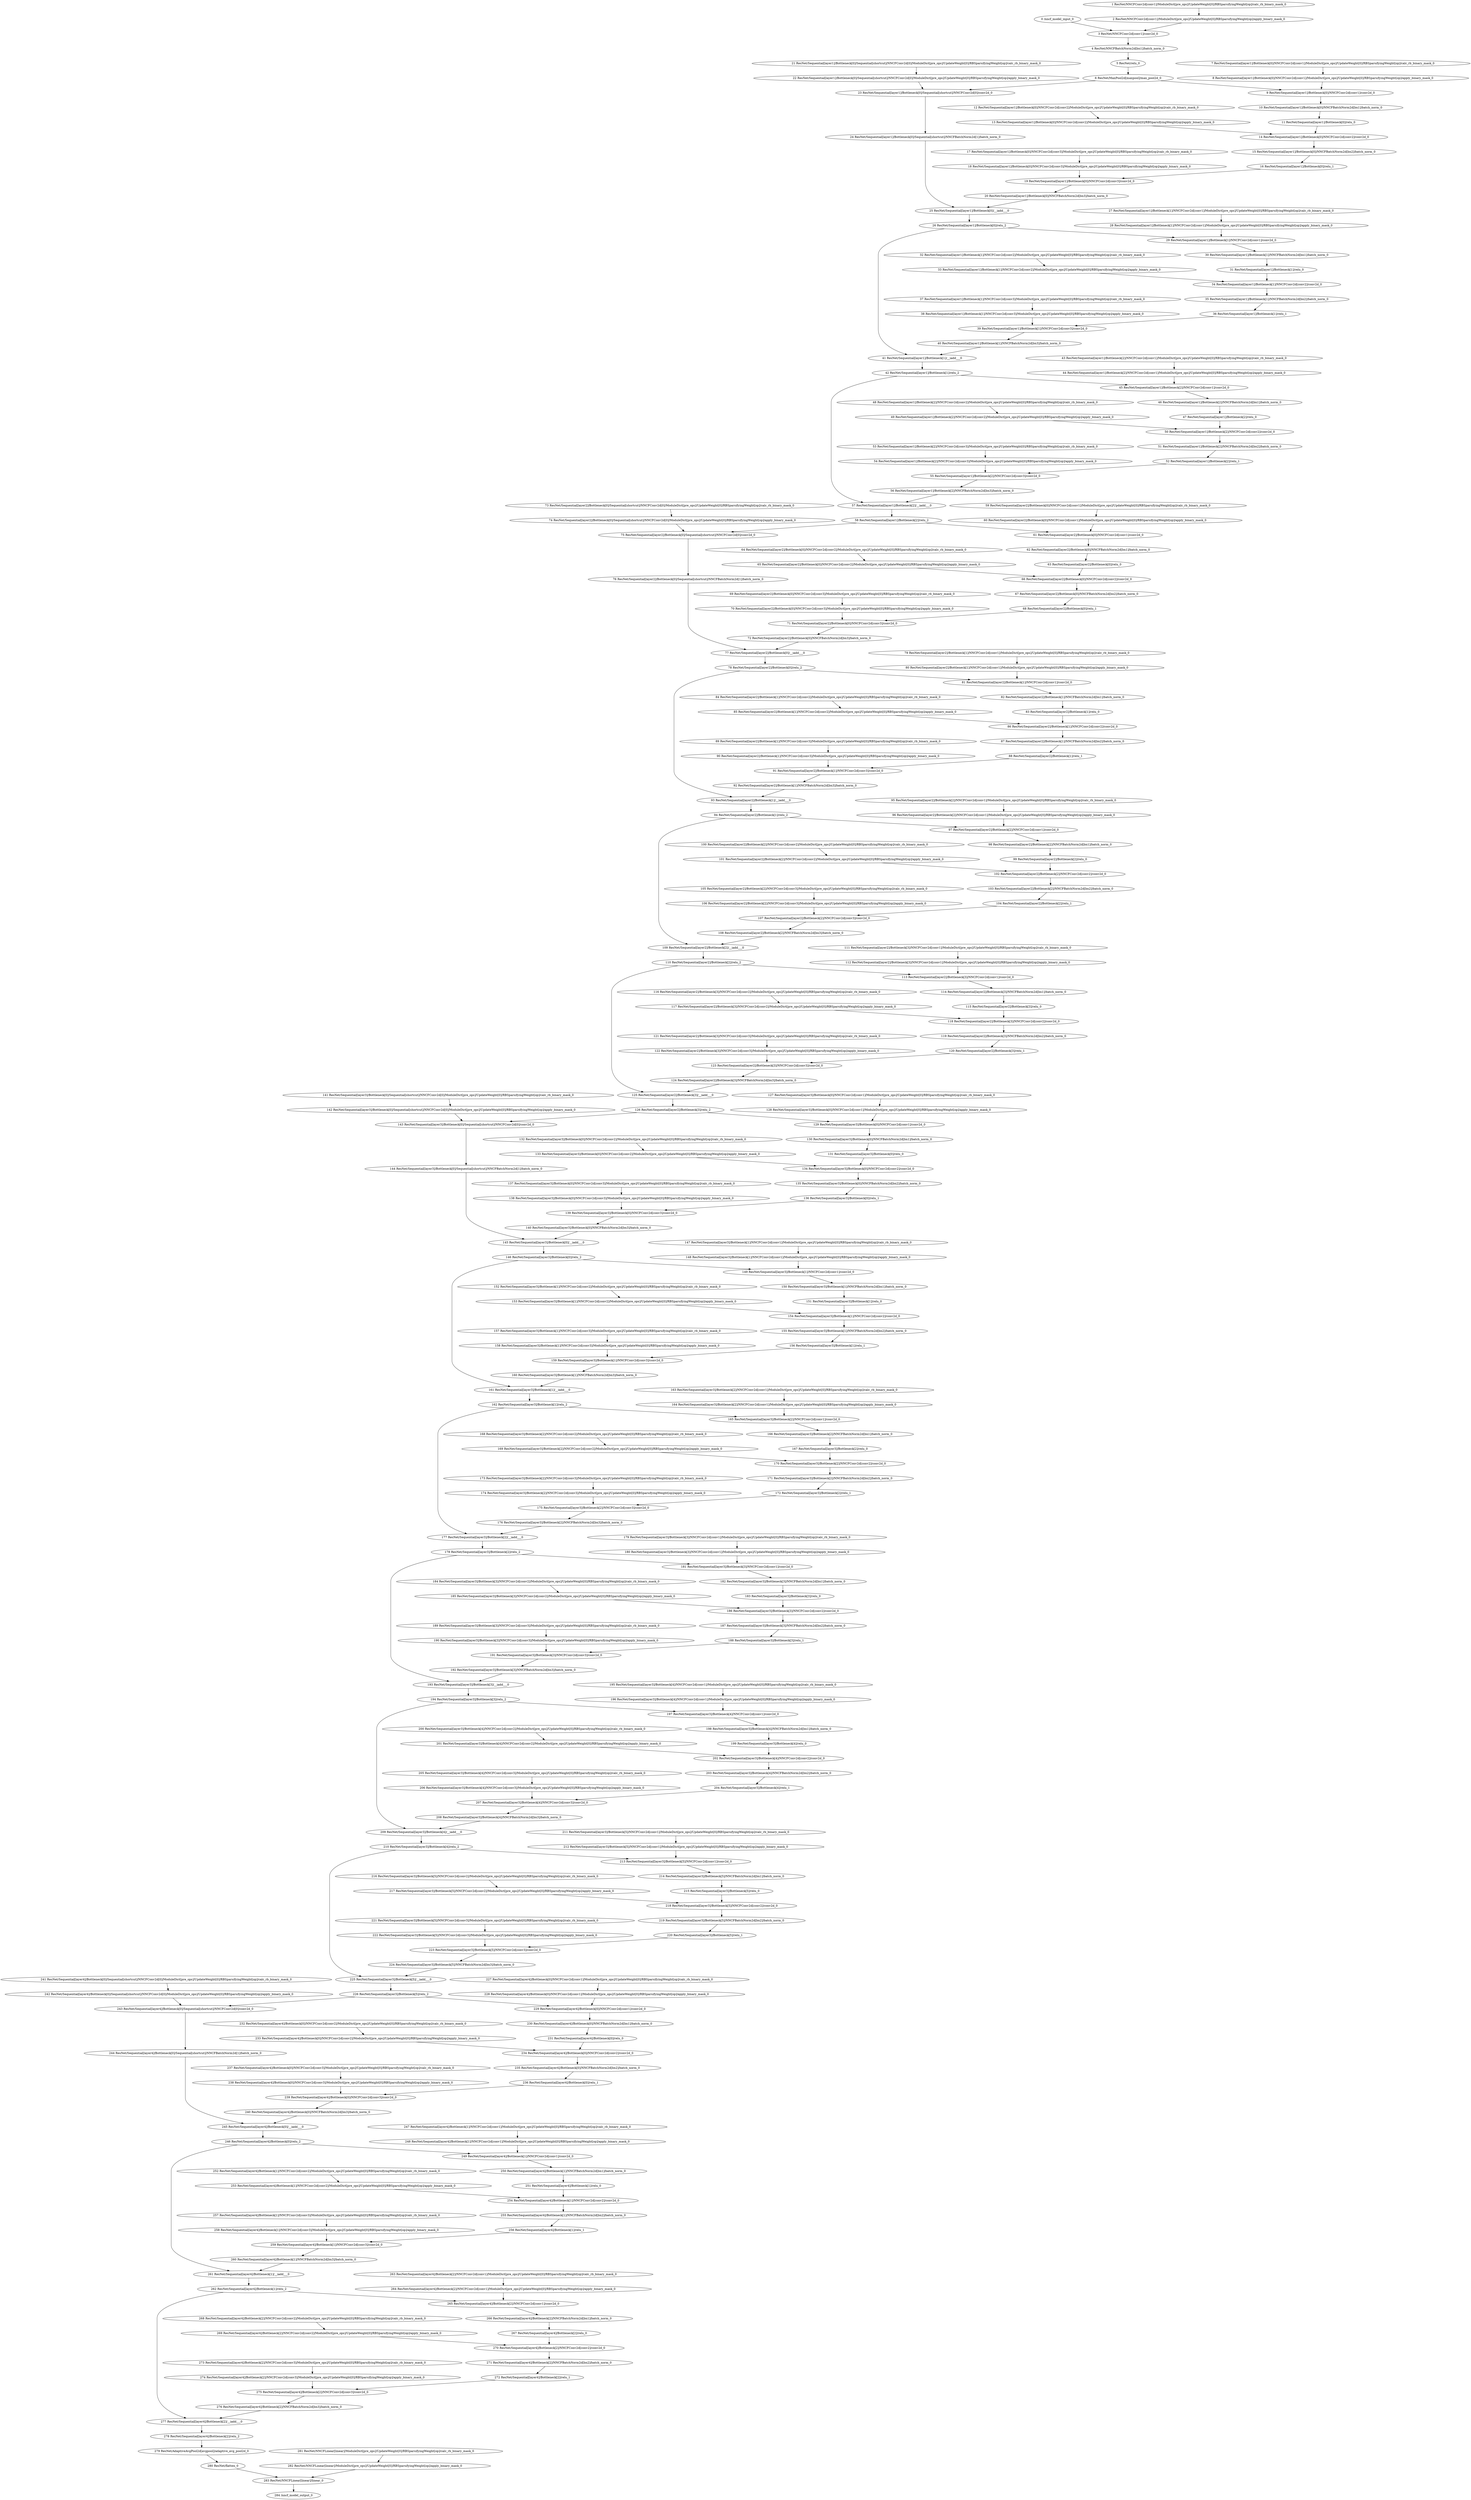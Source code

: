 strict digraph  {
"0 /nncf_model_input_0" [id=0, type=nncf_model_input];
"1 ResNet/NNCFConv2d[conv1]/ModuleDict[pre_ops]/UpdateWeight[0]/RBSparsifyingWeight[op]/calc_rb_binary_mask_0" [id=1, type=calc_rb_binary_mask];
"2 ResNet/NNCFConv2d[conv1]/ModuleDict[pre_ops]/UpdateWeight[0]/RBSparsifyingWeight[op]/apply_binary_mask_0" [id=2, type=apply_binary_mask];
"3 ResNet/NNCFConv2d[conv1]/conv2d_0" [id=3, type=conv2d];
"4 ResNet/NNCFBatchNorm2d[bn1]/batch_norm_0" [id=4, type=batch_norm];
"5 ResNet/relu_0" [id=5, type=relu];
"6 ResNet/MaxPool2d[maxpool]/max_pool2d_0" [id=6, type=max_pool2d];
"7 ResNet/Sequential[layer1]/Bottleneck[0]/NNCFConv2d[conv1]/ModuleDict[pre_ops]/UpdateWeight[0]/RBSparsifyingWeight[op]/calc_rb_binary_mask_0" [id=7, type=calc_rb_binary_mask];
"8 ResNet/Sequential[layer1]/Bottleneck[0]/NNCFConv2d[conv1]/ModuleDict[pre_ops]/UpdateWeight[0]/RBSparsifyingWeight[op]/apply_binary_mask_0" [id=8, type=apply_binary_mask];
"9 ResNet/Sequential[layer1]/Bottleneck[0]/NNCFConv2d[conv1]/conv2d_0" [id=9, type=conv2d];
"10 ResNet/Sequential[layer1]/Bottleneck[0]/NNCFBatchNorm2d[bn1]/batch_norm_0" [id=10, type=batch_norm];
"11 ResNet/Sequential[layer1]/Bottleneck[0]/relu_0" [id=11, type=relu];
"12 ResNet/Sequential[layer1]/Bottleneck[0]/NNCFConv2d[conv2]/ModuleDict[pre_ops]/UpdateWeight[0]/RBSparsifyingWeight[op]/calc_rb_binary_mask_0" [id=12, type=calc_rb_binary_mask];
"13 ResNet/Sequential[layer1]/Bottleneck[0]/NNCFConv2d[conv2]/ModuleDict[pre_ops]/UpdateWeight[0]/RBSparsifyingWeight[op]/apply_binary_mask_0" [id=13, type=apply_binary_mask];
"14 ResNet/Sequential[layer1]/Bottleneck[0]/NNCFConv2d[conv2]/conv2d_0" [id=14, type=conv2d];
"15 ResNet/Sequential[layer1]/Bottleneck[0]/NNCFBatchNorm2d[bn2]/batch_norm_0" [id=15, type=batch_norm];
"16 ResNet/Sequential[layer1]/Bottleneck[0]/relu_1" [id=16, type=relu];
"17 ResNet/Sequential[layer1]/Bottleneck[0]/NNCFConv2d[conv3]/ModuleDict[pre_ops]/UpdateWeight[0]/RBSparsifyingWeight[op]/calc_rb_binary_mask_0" [id=17, type=calc_rb_binary_mask];
"18 ResNet/Sequential[layer1]/Bottleneck[0]/NNCFConv2d[conv3]/ModuleDict[pre_ops]/UpdateWeight[0]/RBSparsifyingWeight[op]/apply_binary_mask_0" [id=18, type=apply_binary_mask];
"19 ResNet/Sequential[layer1]/Bottleneck[0]/NNCFConv2d[conv3]/conv2d_0" [id=19, type=conv2d];
"20 ResNet/Sequential[layer1]/Bottleneck[0]/NNCFBatchNorm2d[bn3]/batch_norm_0" [id=20, type=batch_norm];
"21 ResNet/Sequential[layer1]/Bottleneck[0]/Sequential[shortcut]/NNCFConv2d[0]/ModuleDict[pre_ops]/UpdateWeight[0]/RBSparsifyingWeight[op]/calc_rb_binary_mask_0" [id=21, type=calc_rb_binary_mask];
"22 ResNet/Sequential[layer1]/Bottleneck[0]/Sequential[shortcut]/NNCFConv2d[0]/ModuleDict[pre_ops]/UpdateWeight[0]/RBSparsifyingWeight[op]/apply_binary_mask_0" [id=22, type=apply_binary_mask];
"23 ResNet/Sequential[layer1]/Bottleneck[0]/Sequential[shortcut]/NNCFConv2d[0]/conv2d_0" [id=23, type=conv2d];
"24 ResNet/Sequential[layer1]/Bottleneck[0]/Sequential[shortcut]/NNCFBatchNorm2d[1]/batch_norm_0" [id=24, type=batch_norm];
"25 ResNet/Sequential[layer1]/Bottleneck[0]/__iadd___0" [id=25, type=__iadd__];
"26 ResNet/Sequential[layer1]/Bottleneck[0]/relu_2" [id=26, type=relu];
"27 ResNet/Sequential[layer1]/Bottleneck[1]/NNCFConv2d[conv1]/ModuleDict[pre_ops]/UpdateWeight[0]/RBSparsifyingWeight[op]/calc_rb_binary_mask_0" [id=27, type=calc_rb_binary_mask];
"28 ResNet/Sequential[layer1]/Bottleneck[1]/NNCFConv2d[conv1]/ModuleDict[pre_ops]/UpdateWeight[0]/RBSparsifyingWeight[op]/apply_binary_mask_0" [id=28, type=apply_binary_mask];
"29 ResNet/Sequential[layer1]/Bottleneck[1]/NNCFConv2d[conv1]/conv2d_0" [id=29, type=conv2d];
"30 ResNet/Sequential[layer1]/Bottleneck[1]/NNCFBatchNorm2d[bn1]/batch_norm_0" [id=30, type=batch_norm];
"31 ResNet/Sequential[layer1]/Bottleneck[1]/relu_0" [id=31, type=relu];
"32 ResNet/Sequential[layer1]/Bottleneck[1]/NNCFConv2d[conv2]/ModuleDict[pre_ops]/UpdateWeight[0]/RBSparsifyingWeight[op]/calc_rb_binary_mask_0" [id=32, type=calc_rb_binary_mask];
"33 ResNet/Sequential[layer1]/Bottleneck[1]/NNCFConv2d[conv2]/ModuleDict[pre_ops]/UpdateWeight[0]/RBSparsifyingWeight[op]/apply_binary_mask_0" [id=33, type=apply_binary_mask];
"34 ResNet/Sequential[layer1]/Bottleneck[1]/NNCFConv2d[conv2]/conv2d_0" [id=34, type=conv2d];
"35 ResNet/Sequential[layer1]/Bottleneck[1]/NNCFBatchNorm2d[bn2]/batch_norm_0" [id=35, type=batch_norm];
"36 ResNet/Sequential[layer1]/Bottleneck[1]/relu_1" [id=36, type=relu];
"37 ResNet/Sequential[layer1]/Bottleneck[1]/NNCFConv2d[conv3]/ModuleDict[pre_ops]/UpdateWeight[0]/RBSparsifyingWeight[op]/calc_rb_binary_mask_0" [id=37, type=calc_rb_binary_mask];
"38 ResNet/Sequential[layer1]/Bottleneck[1]/NNCFConv2d[conv3]/ModuleDict[pre_ops]/UpdateWeight[0]/RBSparsifyingWeight[op]/apply_binary_mask_0" [id=38, type=apply_binary_mask];
"39 ResNet/Sequential[layer1]/Bottleneck[1]/NNCFConv2d[conv3]/conv2d_0" [id=39, type=conv2d];
"40 ResNet/Sequential[layer1]/Bottleneck[1]/NNCFBatchNorm2d[bn3]/batch_norm_0" [id=40, type=batch_norm];
"41 ResNet/Sequential[layer1]/Bottleneck[1]/__iadd___0" [id=41, type=__iadd__];
"42 ResNet/Sequential[layer1]/Bottleneck[1]/relu_2" [id=42, type=relu];
"43 ResNet/Sequential[layer1]/Bottleneck[2]/NNCFConv2d[conv1]/ModuleDict[pre_ops]/UpdateWeight[0]/RBSparsifyingWeight[op]/calc_rb_binary_mask_0" [id=43, type=calc_rb_binary_mask];
"44 ResNet/Sequential[layer1]/Bottleneck[2]/NNCFConv2d[conv1]/ModuleDict[pre_ops]/UpdateWeight[0]/RBSparsifyingWeight[op]/apply_binary_mask_0" [id=44, type=apply_binary_mask];
"45 ResNet/Sequential[layer1]/Bottleneck[2]/NNCFConv2d[conv1]/conv2d_0" [id=45, type=conv2d];
"46 ResNet/Sequential[layer1]/Bottleneck[2]/NNCFBatchNorm2d[bn1]/batch_norm_0" [id=46, type=batch_norm];
"47 ResNet/Sequential[layer1]/Bottleneck[2]/relu_0" [id=47, type=relu];
"48 ResNet/Sequential[layer1]/Bottleneck[2]/NNCFConv2d[conv2]/ModuleDict[pre_ops]/UpdateWeight[0]/RBSparsifyingWeight[op]/calc_rb_binary_mask_0" [id=48, type=calc_rb_binary_mask];
"49 ResNet/Sequential[layer1]/Bottleneck[2]/NNCFConv2d[conv2]/ModuleDict[pre_ops]/UpdateWeight[0]/RBSparsifyingWeight[op]/apply_binary_mask_0" [id=49, type=apply_binary_mask];
"50 ResNet/Sequential[layer1]/Bottleneck[2]/NNCFConv2d[conv2]/conv2d_0" [id=50, type=conv2d];
"51 ResNet/Sequential[layer1]/Bottleneck[2]/NNCFBatchNorm2d[bn2]/batch_norm_0" [id=51, type=batch_norm];
"52 ResNet/Sequential[layer1]/Bottleneck[2]/relu_1" [id=52, type=relu];
"53 ResNet/Sequential[layer1]/Bottleneck[2]/NNCFConv2d[conv3]/ModuleDict[pre_ops]/UpdateWeight[0]/RBSparsifyingWeight[op]/calc_rb_binary_mask_0" [id=53, type=calc_rb_binary_mask];
"54 ResNet/Sequential[layer1]/Bottleneck[2]/NNCFConv2d[conv3]/ModuleDict[pre_ops]/UpdateWeight[0]/RBSparsifyingWeight[op]/apply_binary_mask_0" [id=54, type=apply_binary_mask];
"55 ResNet/Sequential[layer1]/Bottleneck[2]/NNCFConv2d[conv3]/conv2d_0" [id=55, type=conv2d];
"56 ResNet/Sequential[layer1]/Bottleneck[2]/NNCFBatchNorm2d[bn3]/batch_norm_0" [id=56, type=batch_norm];
"57 ResNet/Sequential[layer1]/Bottleneck[2]/__iadd___0" [id=57, type=__iadd__];
"58 ResNet/Sequential[layer1]/Bottleneck[2]/relu_2" [id=58, type=relu];
"59 ResNet/Sequential[layer2]/Bottleneck[0]/NNCFConv2d[conv1]/ModuleDict[pre_ops]/UpdateWeight[0]/RBSparsifyingWeight[op]/calc_rb_binary_mask_0" [id=59, type=calc_rb_binary_mask];
"60 ResNet/Sequential[layer2]/Bottleneck[0]/NNCFConv2d[conv1]/ModuleDict[pre_ops]/UpdateWeight[0]/RBSparsifyingWeight[op]/apply_binary_mask_0" [id=60, type=apply_binary_mask];
"61 ResNet/Sequential[layer2]/Bottleneck[0]/NNCFConv2d[conv1]/conv2d_0" [id=61, type=conv2d];
"62 ResNet/Sequential[layer2]/Bottleneck[0]/NNCFBatchNorm2d[bn1]/batch_norm_0" [id=62, type=batch_norm];
"63 ResNet/Sequential[layer2]/Bottleneck[0]/relu_0" [id=63, type=relu];
"64 ResNet/Sequential[layer2]/Bottleneck[0]/NNCFConv2d[conv2]/ModuleDict[pre_ops]/UpdateWeight[0]/RBSparsifyingWeight[op]/calc_rb_binary_mask_0" [id=64, type=calc_rb_binary_mask];
"65 ResNet/Sequential[layer2]/Bottleneck[0]/NNCFConv2d[conv2]/ModuleDict[pre_ops]/UpdateWeight[0]/RBSparsifyingWeight[op]/apply_binary_mask_0" [id=65, type=apply_binary_mask];
"66 ResNet/Sequential[layer2]/Bottleneck[0]/NNCFConv2d[conv2]/conv2d_0" [id=66, type=conv2d];
"67 ResNet/Sequential[layer2]/Bottleneck[0]/NNCFBatchNorm2d[bn2]/batch_norm_0" [id=67, type=batch_norm];
"68 ResNet/Sequential[layer2]/Bottleneck[0]/relu_1" [id=68, type=relu];
"69 ResNet/Sequential[layer2]/Bottleneck[0]/NNCFConv2d[conv3]/ModuleDict[pre_ops]/UpdateWeight[0]/RBSparsifyingWeight[op]/calc_rb_binary_mask_0" [id=69, type=calc_rb_binary_mask];
"70 ResNet/Sequential[layer2]/Bottleneck[0]/NNCFConv2d[conv3]/ModuleDict[pre_ops]/UpdateWeight[0]/RBSparsifyingWeight[op]/apply_binary_mask_0" [id=70, type=apply_binary_mask];
"71 ResNet/Sequential[layer2]/Bottleneck[0]/NNCFConv2d[conv3]/conv2d_0" [id=71, type=conv2d];
"72 ResNet/Sequential[layer2]/Bottleneck[0]/NNCFBatchNorm2d[bn3]/batch_norm_0" [id=72, type=batch_norm];
"73 ResNet/Sequential[layer2]/Bottleneck[0]/Sequential[shortcut]/NNCFConv2d[0]/ModuleDict[pre_ops]/UpdateWeight[0]/RBSparsifyingWeight[op]/calc_rb_binary_mask_0" [id=73, type=calc_rb_binary_mask];
"74 ResNet/Sequential[layer2]/Bottleneck[0]/Sequential[shortcut]/NNCFConv2d[0]/ModuleDict[pre_ops]/UpdateWeight[0]/RBSparsifyingWeight[op]/apply_binary_mask_0" [id=74, type=apply_binary_mask];
"75 ResNet/Sequential[layer2]/Bottleneck[0]/Sequential[shortcut]/NNCFConv2d[0]/conv2d_0" [id=75, type=conv2d];
"76 ResNet/Sequential[layer2]/Bottleneck[0]/Sequential[shortcut]/NNCFBatchNorm2d[1]/batch_norm_0" [id=76, type=batch_norm];
"77 ResNet/Sequential[layer2]/Bottleneck[0]/__iadd___0" [id=77, type=__iadd__];
"78 ResNet/Sequential[layer2]/Bottleneck[0]/relu_2" [id=78, type=relu];
"79 ResNet/Sequential[layer2]/Bottleneck[1]/NNCFConv2d[conv1]/ModuleDict[pre_ops]/UpdateWeight[0]/RBSparsifyingWeight[op]/calc_rb_binary_mask_0" [id=79, type=calc_rb_binary_mask];
"80 ResNet/Sequential[layer2]/Bottleneck[1]/NNCFConv2d[conv1]/ModuleDict[pre_ops]/UpdateWeight[0]/RBSparsifyingWeight[op]/apply_binary_mask_0" [id=80, type=apply_binary_mask];
"81 ResNet/Sequential[layer2]/Bottleneck[1]/NNCFConv2d[conv1]/conv2d_0" [id=81, type=conv2d];
"82 ResNet/Sequential[layer2]/Bottleneck[1]/NNCFBatchNorm2d[bn1]/batch_norm_0" [id=82, type=batch_norm];
"83 ResNet/Sequential[layer2]/Bottleneck[1]/relu_0" [id=83, type=relu];
"84 ResNet/Sequential[layer2]/Bottleneck[1]/NNCFConv2d[conv2]/ModuleDict[pre_ops]/UpdateWeight[0]/RBSparsifyingWeight[op]/calc_rb_binary_mask_0" [id=84, type=calc_rb_binary_mask];
"85 ResNet/Sequential[layer2]/Bottleneck[1]/NNCFConv2d[conv2]/ModuleDict[pre_ops]/UpdateWeight[0]/RBSparsifyingWeight[op]/apply_binary_mask_0" [id=85, type=apply_binary_mask];
"86 ResNet/Sequential[layer2]/Bottleneck[1]/NNCFConv2d[conv2]/conv2d_0" [id=86, type=conv2d];
"87 ResNet/Sequential[layer2]/Bottleneck[1]/NNCFBatchNorm2d[bn2]/batch_norm_0" [id=87, type=batch_norm];
"88 ResNet/Sequential[layer2]/Bottleneck[1]/relu_1" [id=88, type=relu];
"89 ResNet/Sequential[layer2]/Bottleneck[1]/NNCFConv2d[conv3]/ModuleDict[pre_ops]/UpdateWeight[0]/RBSparsifyingWeight[op]/calc_rb_binary_mask_0" [id=89, type=calc_rb_binary_mask];
"90 ResNet/Sequential[layer2]/Bottleneck[1]/NNCFConv2d[conv3]/ModuleDict[pre_ops]/UpdateWeight[0]/RBSparsifyingWeight[op]/apply_binary_mask_0" [id=90, type=apply_binary_mask];
"91 ResNet/Sequential[layer2]/Bottleneck[1]/NNCFConv2d[conv3]/conv2d_0" [id=91, type=conv2d];
"92 ResNet/Sequential[layer2]/Bottleneck[1]/NNCFBatchNorm2d[bn3]/batch_norm_0" [id=92, type=batch_norm];
"93 ResNet/Sequential[layer2]/Bottleneck[1]/__iadd___0" [id=93, type=__iadd__];
"94 ResNet/Sequential[layer2]/Bottleneck[1]/relu_2" [id=94, type=relu];
"95 ResNet/Sequential[layer2]/Bottleneck[2]/NNCFConv2d[conv1]/ModuleDict[pre_ops]/UpdateWeight[0]/RBSparsifyingWeight[op]/calc_rb_binary_mask_0" [id=95, type=calc_rb_binary_mask];
"96 ResNet/Sequential[layer2]/Bottleneck[2]/NNCFConv2d[conv1]/ModuleDict[pre_ops]/UpdateWeight[0]/RBSparsifyingWeight[op]/apply_binary_mask_0" [id=96, type=apply_binary_mask];
"97 ResNet/Sequential[layer2]/Bottleneck[2]/NNCFConv2d[conv1]/conv2d_0" [id=97, type=conv2d];
"98 ResNet/Sequential[layer2]/Bottleneck[2]/NNCFBatchNorm2d[bn1]/batch_norm_0" [id=98, type=batch_norm];
"99 ResNet/Sequential[layer2]/Bottleneck[2]/relu_0" [id=99, type=relu];
"100 ResNet/Sequential[layer2]/Bottleneck[2]/NNCFConv2d[conv2]/ModuleDict[pre_ops]/UpdateWeight[0]/RBSparsifyingWeight[op]/calc_rb_binary_mask_0" [id=100, type=calc_rb_binary_mask];
"101 ResNet/Sequential[layer2]/Bottleneck[2]/NNCFConv2d[conv2]/ModuleDict[pre_ops]/UpdateWeight[0]/RBSparsifyingWeight[op]/apply_binary_mask_0" [id=101, type=apply_binary_mask];
"102 ResNet/Sequential[layer2]/Bottleneck[2]/NNCFConv2d[conv2]/conv2d_0" [id=102, type=conv2d];
"103 ResNet/Sequential[layer2]/Bottleneck[2]/NNCFBatchNorm2d[bn2]/batch_norm_0" [id=103, type=batch_norm];
"104 ResNet/Sequential[layer2]/Bottleneck[2]/relu_1" [id=104, type=relu];
"105 ResNet/Sequential[layer2]/Bottleneck[2]/NNCFConv2d[conv3]/ModuleDict[pre_ops]/UpdateWeight[0]/RBSparsifyingWeight[op]/calc_rb_binary_mask_0" [id=105, type=calc_rb_binary_mask];
"106 ResNet/Sequential[layer2]/Bottleneck[2]/NNCFConv2d[conv3]/ModuleDict[pre_ops]/UpdateWeight[0]/RBSparsifyingWeight[op]/apply_binary_mask_0" [id=106, type=apply_binary_mask];
"107 ResNet/Sequential[layer2]/Bottleneck[2]/NNCFConv2d[conv3]/conv2d_0" [id=107, type=conv2d];
"108 ResNet/Sequential[layer2]/Bottleneck[2]/NNCFBatchNorm2d[bn3]/batch_norm_0" [id=108, type=batch_norm];
"109 ResNet/Sequential[layer2]/Bottleneck[2]/__iadd___0" [id=109, type=__iadd__];
"110 ResNet/Sequential[layer2]/Bottleneck[2]/relu_2" [id=110, type=relu];
"111 ResNet/Sequential[layer2]/Bottleneck[3]/NNCFConv2d[conv1]/ModuleDict[pre_ops]/UpdateWeight[0]/RBSparsifyingWeight[op]/calc_rb_binary_mask_0" [id=111, type=calc_rb_binary_mask];
"112 ResNet/Sequential[layer2]/Bottleneck[3]/NNCFConv2d[conv1]/ModuleDict[pre_ops]/UpdateWeight[0]/RBSparsifyingWeight[op]/apply_binary_mask_0" [id=112, type=apply_binary_mask];
"113 ResNet/Sequential[layer2]/Bottleneck[3]/NNCFConv2d[conv1]/conv2d_0" [id=113, type=conv2d];
"114 ResNet/Sequential[layer2]/Bottleneck[3]/NNCFBatchNorm2d[bn1]/batch_norm_0" [id=114, type=batch_norm];
"115 ResNet/Sequential[layer2]/Bottleneck[3]/relu_0" [id=115, type=relu];
"116 ResNet/Sequential[layer2]/Bottleneck[3]/NNCFConv2d[conv2]/ModuleDict[pre_ops]/UpdateWeight[0]/RBSparsifyingWeight[op]/calc_rb_binary_mask_0" [id=116, type=calc_rb_binary_mask];
"117 ResNet/Sequential[layer2]/Bottleneck[3]/NNCFConv2d[conv2]/ModuleDict[pre_ops]/UpdateWeight[0]/RBSparsifyingWeight[op]/apply_binary_mask_0" [id=117, type=apply_binary_mask];
"118 ResNet/Sequential[layer2]/Bottleneck[3]/NNCFConv2d[conv2]/conv2d_0" [id=118, type=conv2d];
"119 ResNet/Sequential[layer2]/Bottleneck[3]/NNCFBatchNorm2d[bn2]/batch_norm_0" [id=119, type=batch_norm];
"120 ResNet/Sequential[layer2]/Bottleneck[3]/relu_1" [id=120, type=relu];
"121 ResNet/Sequential[layer2]/Bottleneck[3]/NNCFConv2d[conv3]/ModuleDict[pre_ops]/UpdateWeight[0]/RBSparsifyingWeight[op]/calc_rb_binary_mask_0" [id=121, type=calc_rb_binary_mask];
"122 ResNet/Sequential[layer2]/Bottleneck[3]/NNCFConv2d[conv3]/ModuleDict[pre_ops]/UpdateWeight[0]/RBSparsifyingWeight[op]/apply_binary_mask_0" [id=122, type=apply_binary_mask];
"123 ResNet/Sequential[layer2]/Bottleneck[3]/NNCFConv2d[conv3]/conv2d_0" [id=123, type=conv2d];
"124 ResNet/Sequential[layer2]/Bottleneck[3]/NNCFBatchNorm2d[bn3]/batch_norm_0" [id=124, type=batch_norm];
"125 ResNet/Sequential[layer2]/Bottleneck[3]/__iadd___0" [id=125, type=__iadd__];
"126 ResNet/Sequential[layer2]/Bottleneck[3]/relu_2" [id=126, type=relu];
"127 ResNet/Sequential[layer3]/Bottleneck[0]/NNCFConv2d[conv1]/ModuleDict[pre_ops]/UpdateWeight[0]/RBSparsifyingWeight[op]/calc_rb_binary_mask_0" [id=127, type=calc_rb_binary_mask];
"128 ResNet/Sequential[layer3]/Bottleneck[0]/NNCFConv2d[conv1]/ModuleDict[pre_ops]/UpdateWeight[0]/RBSparsifyingWeight[op]/apply_binary_mask_0" [id=128, type=apply_binary_mask];
"129 ResNet/Sequential[layer3]/Bottleneck[0]/NNCFConv2d[conv1]/conv2d_0" [id=129, type=conv2d];
"130 ResNet/Sequential[layer3]/Bottleneck[0]/NNCFBatchNorm2d[bn1]/batch_norm_0" [id=130, type=batch_norm];
"131 ResNet/Sequential[layer3]/Bottleneck[0]/relu_0" [id=131, type=relu];
"132 ResNet/Sequential[layer3]/Bottleneck[0]/NNCFConv2d[conv2]/ModuleDict[pre_ops]/UpdateWeight[0]/RBSparsifyingWeight[op]/calc_rb_binary_mask_0" [id=132, type=calc_rb_binary_mask];
"133 ResNet/Sequential[layer3]/Bottleneck[0]/NNCFConv2d[conv2]/ModuleDict[pre_ops]/UpdateWeight[0]/RBSparsifyingWeight[op]/apply_binary_mask_0" [id=133, type=apply_binary_mask];
"134 ResNet/Sequential[layer3]/Bottleneck[0]/NNCFConv2d[conv2]/conv2d_0" [id=134, type=conv2d];
"135 ResNet/Sequential[layer3]/Bottleneck[0]/NNCFBatchNorm2d[bn2]/batch_norm_0" [id=135, type=batch_norm];
"136 ResNet/Sequential[layer3]/Bottleneck[0]/relu_1" [id=136, type=relu];
"137 ResNet/Sequential[layer3]/Bottleneck[0]/NNCFConv2d[conv3]/ModuleDict[pre_ops]/UpdateWeight[0]/RBSparsifyingWeight[op]/calc_rb_binary_mask_0" [id=137, type=calc_rb_binary_mask];
"138 ResNet/Sequential[layer3]/Bottleneck[0]/NNCFConv2d[conv3]/ModuleDict[pre_ops]/UpdateWeight[0]/RBSparsifyingWeight[op]/apply_binary_mask_0" [id=138, type=apply_binary_mask];
"139 ResNet/Sequential[layer3]/Bottleneck[0]/NNCFConv2d[conv3]/conv2d_0" [id=139, type=conv2d];
"140 ResNet/Sequential[layer3]/Bottleneck[0]/NNCFBatchNorm2d[bn3]/batch_norm_0" [id=140, type=batch_norm];
"141 ResNet/Sequential[layer3]/Bottleneck[0]/Sequential[shortcut]/NNCFConv2d[0]/ModuleDict[pre_ops]/UpdateWeight[0]/RBSparsifyingWeight[op]/calc_rb_binary_mask_0" [id=141, type=calc_rb_binary_mask];
"142 ResNet/Sequential[layer3]/Bottleneck[0]/Sequential[shortcut]/NNCFConv2d[0]/ModuleDict[pre_ops]/UpdateWeight[0]/RBSparsifyingWeight[op]/apply_binary_mask_0" [id=142, type=apply_binary_mask];
"143 ResNet/Sequential[layer3]/Bottleneck[0]/Sequential[shortcut]/NNCFConv2d[0]/conv2d_0" [id=143, type=conv2d];
"144 ResNet/Sequential[layer3]/Bottleneck[0]/Sequential[shortcut]/NNCFBatchNorm2d[1]/batch_norm_0" [id=144, type=batch_norm];
"145 ResNet/Sequential[layer3]/Bottleneck[0]/__iadd___0" [id=145, type=__iadd__];
"146 ResNet/Sequential[layer3]/Bottleneck[0]/relu_2" [id=146, type=relu];
"147 ResNet/Sequential[layer3]/Bottleneck[1]/NNCFConv2d[conv1]/ModuleDict[pre_ops]/UpdateWeight[0]/RBSparsifyingWeight[op]/calc_rb_binary_mask_0" [id=147, type=calc_rb_binary_mask];
"148 ResNet/Sequential[layer3]/Bottleneck[1]/NNCFConv2d[conv1]/ModuleDict[pre_ops]/UpdateWeight[0]/RBSparsifyingWeight[op]/apply_binary_mask_0" [id=148, type=apply_binary_mask];
"149 ResNet/Sequential[layer3]/Bottleneck[1]/NNCFConv2d[conv1]/conv2d_0" [id=149, type=conv2d];
"150 ResNet/Sequential[layer3]/Bottleneck[1]/NNCFBatchNorm2d[bn1]/batch_norm_0" [id=150, type=batch_norm];
"151 ResNet/Sequential[layer3]/Bottleneck[1]/relu_0" [id=151, type=relu];
"152 ResNet/Sequential[layer3]/Bottleneck[1]/NNCFConv2d[conv2]/ModuleDict[pre_ops]/UpdateWeight[0]/RBSparsifyingWeight[op]/calc_rb_binary_mask_0" [id=152, type=calc_rb_binary_mask];
"153 ResNet/Sequential[layer3]/Bottleneck[1]/NNCFConv2d[conv2]/ModuleDict[pre_ops]/UpdateWeight[0]/RBSparsifyingWeight[op]/apply_binary_mask_0" [id=153, type=apply_binary_mask];
"154 ResNet/Sequential[layer3]/Bottleneck[1]/NNCFConv2d[conv2]/conv2d_0" [id=154, type=conv2d];
"155 ResNet/Sequential[layer3]/Bottleneck[1]/NNCFBatchNorm2d[bn2]/batch_norm_0" [id=155, type=batch_norm];
"156 ResNet/Sequential[layer3]/Bottleneck[1]/relu_1" [id=156, type=relu];
"157 ResNet/Sequential[layer3]/Bottleneck[1]/NNCFConv2d[conv3]/ModuleDict[pre_ops]/UpdateWeight[0]/RBSparsifyingWeight[op]/calc_rb_binary_mask_0" [id=157, type=calc_rb_binary_mask];
"158 ResNet/Sequential[layer3]/Bottleneck[1]/NNCFConv2d[conv3]/ModuleDict[pre_ops]/UpdateWeight[0]/RBSparsifyingWeight[op]/apply_binary_mask_0" [id=158, type=apply_binary_mask];
"159 ResNet/Sequential[layer3]/Bottleneck[1]/NNCFConv2d[conv3]/conv2d_0" [id=159, type=conv2d];
"160 ResNet/Sequential[layer3]/Bottleneck[1]/NNCFBatchNorm2d[bn3]/batch_norm_0" [id=160, type=batch_norm];
"161 ResNet/Sequential[layer3]/Bottleneck[1]/__iadd___0" [id=161, type=__iadd__];
"162 ResNet/Sequential[layer3]/Bottleneck[1]/relu_2" [id=162, type=relu];
"163 ResNet/Sequential[layer3]/Bottleneck[2]/NNCFConv2d[conv1]/ModuleDict[pre_ops]/UpdateWeight[0]/RBSparsifyingWeight[op]/calc_rb_binary_mask_0" [id=163, type=calc_rb_binary_mask];
"164 ResNet/Sequential[layer3]/Bottleneck[2]/NNCFConv2d[conv1]/ModuleDict[pre_ops]/UpdateWeight[0]/RBSparsifyingWeight[op]/apply_binary_mask_0" [id=164, type=apply_binary_mask];
"165 ResNet/Sequential[layer3]/Bottleneck[2]/NNCFConv2d[conv1]/conv2d_0" [id=165, type=conv2d];
"166 ResNet/Sequential[layer3]/Bottleneck[2]/NNCFBatchNorm2d[bn1]/batch_norm_0" [id=166, type=batch_norm];
"167 ResNet/Sequential[layer3]/Bottleneck[2]/relu_0" [id=167, type=relu];
"168 ResNet/Sequential[layer3]/Bottleneck[2]/NNCFConv2d[conv2]/ModuleDict[pre_ops]/UpdateWeight[0]/RBSparsifyingWeight[op]/calc_rb_binary_mask_0" [id=168, type=calc_rb_binary_mask];
"169 ResNet/Sequential[layer3]/Bottleneck[2]/NNCFConv2d[conv2]/ModuleDict[pre_ops]/UpdateWeight[0]/RBSparsifyingWeight[op]/apply_binary_mask_0" [id=169, type=apply_binary_mask];
"170 ResNet/Sequential[layer3]/Bottleneck[2]/NNCFConv2d[conv2]/conv2d_0" [id=170, type=conv2d];
"171 ResNet/Sequential[layer3]/Bottleneck[2]/NNCFBatchNorm2d[bn2]/batch_norm_0" [id=171, type=batch_norm];
"172 ResNet/Sequential[layer3]/Bottleneck[2]/relu_1" [id=172, type=relu];
"173 ResNet/Sequential[layer3]/Bottleneck[2]/NNCFConv2d[conv3]/ModuleDict[pre_ops]/UpdateWeight[0]/RBSparsifyingWeight[op]/calc_rb_binary_mask_0" [id=173, type=calc_rb_binary_mask];
"174 ResNet/Sequential[layer3]/Bottleneck[2]/NNCFConv2d[conv3]/ModuleDict[pre_ops]/UpdateWeight[0]/RBSparsifyingWeight[op]/apply_binary_mask_0" [id=174, type=apply_binary_mask];
"175 ResNet/Sequential[layer3]/Bottleneck[2]/NNCFConv2d[conv3]/conv2d_0" [id=175, type=conv2d];
"176 ResNet/Sequential[layer3]/Bottleneck[2]/NNCFBatchNorm2d[bn3]/batch_norm_0" [id=176, type=batch_norm];
"177 ResNet/Sequential[layer3]/Bottleneck[2]/__iadd___0" [id=177, type=__iadd__];
"178 ResNet/Sequential[layer3]/Bottleneck[2]/relu_2" [id=178, type=relu];
"179 ResNet/Sequential[layer3]/Bottleneck[3]/NNCFConv2d[conv1]/ModuleDict[pre_ops]/UpdateWeight[0]/RBSparsifyingWeight[op]/calc_rb_binary_mask_0" [id=179, type=calc_rb_binary_mask];
"180 ResNet/Sequential[layer3]/Bottleneck[3]/NNCFConv2d[conv1]/ModuleDict[pre_ops]/UpdateWeight[0]/RBSparsifyingWeight[op]/apply_binary_mask_0" [id=180, type=apply_binary_mask];
"181 ResNet/Sequential[layer3]/Bottleneck[3]/NNCFConv2d[conv1]/conv2d_0" [id=181, type=conv2d];
"182 ResNet/Sequential[layer3]/Bottleneck[3]/NNCFBatchNorm2d[bn1]/batch_norm_0" [id=182, type=batch_norm];
"183 ResNet/Sequential[layer3]/Bottleneck[3]/relu_0" [id=183, type=relu];
"184 ResNet/Sequential[layer3]/Bottleneck[3]/NNCFConv2d[conv2]/ModuleDict[pre_ops]/UpdateWeight[0]/RBSparsifyingWeight[op]/calc_rb_binary_mask_0" [id=184, type=calc_rb_binary_mask];
"185 ResNet/Sequential[layer3]/Bottleneck[3]/NNCFConv2d[conv2]/ModuleDict[pre_ops]/UpdateWeight[0]/RBSparsifyingWeight[op]/apply_binary_mask_0" [id=185, type=apply_binary_mask];
"186 ResNet/Sequential[layer3]/Bottleneck[3]/NNCFConv2d[conv2]/conv2d_0" [id=186, type=conv2d];
"187 ResNet/Sequential[layer3]/Bottleneck[3]/NNCFBatchNorm2d[bn2]/batch_norm_0" [id=187, type=batch_norm];
"188 ResNet/Sequential[layer3]/Bottleneck[3]/relu_1" [id=188, type=relu];
"189 ResNet/Sequential[layer3]/Bottleneck[3]/NNCFConv2d[conv3]/ModuleDict[pre_ops]/UpdateWeight[0]/RBSparsifyingWeight[op]/calc_rb_binary_mask_0" [id=189, type=calc_rb_binary_mask];
"190 ResNet/Sequential[layer3]/Bottleneck[3]/NNCFConv2d[conv3]/ModuleDict[pre_ops]/UpdateWeight[0]/RBSparsifyingWeight[op]/apply_binary_mask_0" [id=190, type=apply_binary_mask];
"191 ResNet/Sequential[layer3]/Bottleneck[3]/NNCFConv2d[conv3]/conv2d_0" [id=191, type=conv2d];
"192 ResNet/Sequential[layer3]/Bottleneck[3]/NNCFBatchNorm2d[bn3]/batch_norm_0" [id=192, type=batch_norm];
"193 ResNet/Sequential[layer3]/Bottleneck[3]/__iadd___0" [id=193, type=__iadd__];
"194 ResNet/Sequential[layer3]/Bottleneck[3]/relu_2" [id=194, type=relu];
"195 ResNet/Sequential[layer3]/Bottleneck[4]/NNCFConv2d[conv1]/ModuleDict[pre_ops]/UpdateWeight[0]/RBSparsifyingWeight[op]/calc_rb_binary_mask_0" [id=195, type=calc_rb_binary_mask];
"196 ResNet/Sequential[layer3]/Bottleneck[4]/NNCFConv2d[conv1]/ModuleDict[pre_ops]/UpdateWeight[0]/RBSparsifyingWeight[op]/apply_binary_mask_0" [id=196, type=apply_binary_mask];
"197 ResNet/Sequential[layer3]/Bottleneck[4]/NNCFConv2d[conv1]/conv2d_0" [id=197, type=conv2d];
"198 ResNet/Sequential[layer3]/Bottleneck[4]/NNCFBatchNorm2d[bn1]/batch_norm_0" [id=198, type=batch_norm];
"199 ResNet/Sequential[layer3]/Bottleneck[4]/relu_0" [id=199, type=relu];
"200 ResNet/Sequential[layer3]/Bottleneck[4]/NNCFConv2d[conv2]/ModuleDict[pre_ops]/UpdateWeight[0]/RBSparsifyingWeight[op]/calc_rb_binary_mask_0" [id=200, type=calc_rb_binary_mask];
"201 ResNet/Sequential[layer3]/Bottleneck[4]/NNCFConv2d[conv2]/ModuleDict[pre_ops]/UpdateWeight[0]/RBSparsifyingWeight[op]/apply_binary_mask_0" [id=201, type=apply_binary_mask];
"202 ResNet/Sequential[layer3]/Bottleneck[4]/NNCFConv2d[conv2]/conv2d_0" [id=202, type=conv2d];
"203 ResNet/Sequential[layer3]/Bottleneck[4]/NNCFBatchNorm2d[bn2]/batch_norm_0" [id=203, type=batch_norm];
"204 ResNet/Sequential[layer3]/Bottleneck[4]/relu_1" [id=204, type=relu];
"205 ResNet/Sequential[layer3]/Bottleneck[4]/NNCFConv2d[conv3]/ModuleDict[pre_ops]/UpdateWeight[0]/RBSparsifyingWeight[op]/calc_rb_binary_mask_0" [id=205, type=calc_rb_binary_mask];
"206 ResNet/Sequential[layer3]/Bottleneck[4]/NNCFConv2d[conv3]/ModuleDict[pre_ops]/UpdateWeight[0]/RBSparsifyingWeight[op]/apply_binary_mask_0" [id=206, type=apply_binary_mask];
"207 ResNet/Sequential[layer3]/Bottleneck[4]/NNCFConv2d[conv3]/conv2d_0" [id=207, type=conv2d];
"208 ResNet/Sequential[layer3]/Bottleneck[4]/NNCFBatchNorm2d[bn3]/batch_norm_0" [id=208, type=batch_norm];
"209 ResNet/Sequential[layer3]/Bottleneck[4]/__iadd___0" [id=209, type=__iadd__];
"210 ResNet/Sequential[layer3]/Bottleneck[4]/relu_2" [id=210, type=relu];
"211 ResNet/Sequential[layer3]/Bottleneck[5]/NNCFConv2d[conv1]/ModuleDict[pre_ops]/UpdateWeight[0]/RBSparsifyingWeight[op]/calc_rb_binary_mask_0" [id=211, type=calc_rb_binary_mask];
"212 ResNet/Sequential[layer3]/Bottleneck[5]/NNCFConv2d[conv1]/ModuleDict[pre_ops]/UpdateWeight[0]/RBSparsifyingWeight[op]/apply_binary_mask_0" [id=212, type=apply_binary_mask];
"213 ResNet/Sequential[layer3]/Bottleneck[5]/NNCFConv2d[conv1]/conv2d_0" [id=213, type=conv2d];
"214 ResNet/Sequential[layer3]/Bottleneck[5]/NNCFBatchNorm2d[bn1]/batch_norm_0" [id=214, type=batch_norm];
"215 ResNet/Sequential[layer3]/Bottleneck[5]/relu_0" [id=215, type=relu];
"216 ResNet/Sequential[layer3]/Bottleneck[5]/NNCFConv2d[conv2]/ModuleDict[pre_ops]/UpdateWeight[0]/RBSparsifyingWeight[op]/calc_rb_binary_mask_0" [id=216, type=calc_rb_binary_mask];
"217 ResNet/Sequential[layer3]/Bottleneck[5]/NNCFConv2d[conv2]/ModuleDict[pre_ops]/UpdateWeight[0]/RBSparsifyingWeight[op]/apply_binary_mask_0" [id=217, type=apply_binary_mask];
"218 ResNet/Sequential[layer3]/Bottleneck[5]/NNCFConv2d[conv2]/conv2d_0" [id=218, type=conv2d];
"219 ResNet/Sequential[layer3]/Bottleneck[5]/NNCFBatchNorm2d[bn2]/batch_norm_0" [id=219, type=batch_norm];
"220 ResNet/Sequential[layer3]/Bottleneck[5]/relu_1" [id=220, type=relu];
"221 ResNet/Sequential[layer3]/Bottleneck[5]/NNCFConv2d[conv3]/ModuleDict[pre_ops]/UpdateWeight[0]/RBSparsifyingWeight[op]/calc_rb_binary_mask_0" [id=221, type=calc_rb_binary_mask];
"222 ResNet/Sequential[layer3]/Bottleneck[5]/NNCFConv2d[conv3]/ModuleDict[pre_ops]/UpdateWeight[0]/RBSparsifyingWeight[op]/apply_binary_mask_0" [id=222, type=apply_binary_mask];
"223 ResNet/Sequential[layer3]/Bottleneck[5]/NNCFConv2d[conv3]/conv2d_0" [id=223, type=conv2d];
"224 ResNet/Sequential[layer3]/Bottleneck[5]/NNCFBatchNorm2d[bn3]/batch_norm_0" [id=224, type=batch_norm];
"225 ResNet/Sequential[layer3]/Bottleneck[5]/__iadd___0" [id=225, type=__iadd__];
"226 ResNet/Sequential[layer3]/Bottleneck[5]/relu_2" [id=226, type=relu];
"227 ResNet/Sequential[layer4]/Bottleneck[0]/NNCFConv2d[conv1]/ModuleDict[pre_ops]/UpdateWeight[0]/RBSparsifyingWeight[op]/calc_rb_binary_mask_0" [id=227, type=calc_rb_binary_mask];
"228 ResNet/Sequential[layer4]/Bottleneck[0]/NNCFConv2d[conv1]/ModuleDict[pre_ops]/UpdateWeight[0]/RBSparsifyingWeight[op]/apply_binary_mask_0" [id=228, type=apply_binary_mask];
"229 ResNet/Sequential[layer4]/Bottleneck[0]/NNCFConv2d[conv1]/conv2d_0" [id=229, type=conv2d];
"230 ResNet/Sequential[layer4]/Bottleneck[0]/NNCFBatchNorm2d[bn1]/batch_norm_0" [id=230, type=batch_norm];
"231 ResNet/Sequential[layer4]/Bottleneck[0]/relu_0" [id=231, type=relu];
"232 ResNet/Sequential[layer4]/Bottleneck[0]/NNCFConv2d[conv2]/ModuleDict[pre_ops]/UpdateWeight[0]/RBSparsifyingWeight[op]/calc_rb_binary_mask_0" [id=232, type=calc_rb_binary_mask];
"233 ResNet/Sequential[layer4]/Bottleneck[0]/NNCFConv2d[conv2]/ModuleDict[pre_ops]/UpdateWeight[0]/RBSparsifyingWeight[op]/apply_binary_mask_0" [id=233, type=apply_binary_mask];
"234 ResNet/Sequential[layer4]/Bottleneck[0]/NNCFConv2d[conv2]/conv2d_0" [id=234, type=conv2d];
"235 ResNet/Sequential[layer4]/Bottleneck[0]/NNCFBatchNorm2d[bn2]/batch_norm_0" [id=235, type=batch_norm];
"236 ResNet/Sequential[layer4]/Bottleneck[0]/relu_1" [id=236, type=relu];
"237 ResNet/Sequential[layer4]/Bottleneck[0]/NNCFConv2d[conv3]/ModuleDict[pre_ops]/UpdateWeight[0]/RBSparsifyingWeight[op]/calc_rb_binary_mask_0" [id=237, type=calc_rb_binary_mask];
"238 ResNet/Sequential[layer4]/Bottleneck[0]/NNCFConv2d[conv3]/ModuleDict[pre_ops]/UpdateWeight[0]/RBSparsifyingWeight[op]/apply_binary_mask_0" [id=238, type=apply_binary_mask];
"239 ResNet/Sequential[layer4]/Bottleneck[0]/NNCFConv2d[conv3]/conv2d_0" [id=239, type=conv2d];
"240 ResNet/Sequential[layer4]/Bottleneck[0]/NNCFBatchNorm2d[bn3]/batch_norm_0" [id=240, type=batch_norm];
"241 ResNet/Sequential[layer4]/Bottleneck[0]/Sequential[shortcut]/NNCFConv2d[0]/ModuleDict[pre_ops]/UpdateWeight[0]/RBSparsifyingWeight[op]/calc_rb_binary_mask_0" [id=241, type=calc_rb_binary_mask];
"242 ResNet/Sequential[layer4]/Bottleneck[0]/Sequential[shortcut]/NNCFConv2d[0]/ModuleDict[pre_ops]/UpdateWeight[0]/RBSparsifyingWeight[op]/apply_binary_mask_0" [id=242, type=apply_binary_mask];
"243 ResNet/Sequential[layer4]/Bottleneck[0]/Sequential[shortcut]/NNCFConv2d[0]/conv2d_0" [id=243, type=conv2d];
"244 ResNet/Sequential[layer4]/Bottleneck[0]/Sequential[shortcut]/NNCFBatchNorm2d[1]/batch_norm_0" [id=244, type=batch_norm];
"245 ResNet/Sequential[layer4]/Bottleneck[0]/__iadd___0" [id=245, type=__iadd__];
"246 ResNet/Sequential[layer4]/Bottleneck[0]/relu_2" [id=246, type=relu];
"247 ResNet/Sequential[layer4]/Bottleneck[1]/NNCFConv2d[conv1]/ModuleDict[pre_ops]/UpdateWeight[0]/RBSparsifyingWeight[op]/calc_rb_binary_mask_0" [id=247, type=calc_rb_binary_mask];
"248 ResNet/Sequential[layer4]/Bottleneck[1]/NNCFConv2d[conv1]/ModuleDict[pre_ops]/UpdateWeight[0]/RBSparsifyingWeight[op]/apply_binary_mask_0" [id=248, type=apply_binary_mask];
"249 ResNet/Sequential[layer4]/Bottleneck[1]/NNCFConv2d[conv1]/conv2d_0" [id=249, type=conv2d];
"250 ResNet/Sequential[layer4]/Bottleneck[1]/NNCFBatchNorm2d[bn1]/batch_norm_0" [id=250, type=batch_norm];
"251 ResNet/Sequential[layer4]/Bottleneck[1]/relu_0" [id=251, type=relu];
"252 ResNet/Sequential[layer4]/Bottleneck[1]/NNCFConv2d[conv2]/ModuleDict[pre_ops]/UpdateWeight[0]/RBSparsifyingWeight[op]/calc_rb_binary_mask_0" [id=252, type=calc_rb_binary_mask];
"253 ResNet/Sequential[layer4]/Bottleneck[1]/NNCFConv2d[conv2]/ModuleDict[pre_ops]/UpdateWeight[0]/RBSparsifyingWeight[op]/apply_binary_mask_0" [id=253, type=apply_binary_mask];
"254 ResNet/Sequential[layer4]/Bottleneck[1]/NNCFConv2d[conv2]/conv2d_0" [id=254, type=conv2d];
"255 ResNet/Sequential[layer4]/Bottleneck[1]/NNCFBatchNorm2d[bn2]/batch_norm_0" [id=255, type=batch_norm];
"256 ResNet/Sequential[layer4]/Bottleneck[1]/relu_1" [id=256, type=relu];
"257 ResNet/Sequential[layer4]/Bottleneck[1]/NNCFConv2d[conv3]/ModuleDict[pre_ops]/UpdateWeight[0]/RBSparsifyingWeight[op]/calc_rb_binary_mask_0" [id=257, type=calc_rb_binary_mask];
"258 ResNet/Sequential[layer4]/Bottleneck[1]/NNCFConv2d[conv3]/ModuleDict[pre_ops]/UpdateWeight[0]/RBSparsifyingWeight[op]/apply_binary_mask_0" [id=258, type=apply_binary_mask];
"259 ResNet/Sequential[layer4]/Bottleneck[1]/NNCFConv2d[conv3]/conv2d_0" [id=259, type=conv2d];
"260 ResNet/Sequential[layer4]/Bottleneck[1]/NNCFBatchNorm2d[bn3]/batch_norm_0" [id=260, type=batch_norm];
"261 ResNet/Sequential[layer4]/Bottleneck[1]/__iadd___0" [id=261, type=__iadd__];
"262 ResNet/Sequential[layer4]/Bottleneck[1]/relu_2" [id=262, type=relu];
"263 ResNet/Sequential[layer4]/Bottleneck[2]/NNCFConv2d[conv1]/ModuleDict[pre_ops]/UpdateWeight[0]/RBSparsifyingWeight[op]/calc_rb_binary_mask_0" [id=263, type=calc_rb_binary_mask];
"264 ResNet/Sequential[layer4]/Bottleneck[2]/NNCFConv2d[conv1]/ModuleDict[pre_ops]/UpdateWeight[0]/RBSparsifyingWeight[op]/apply_binary_mask_0" [id=264, type=apply_binary_mask];
"265 ResNet/Sequential[layer4]/Bottleneck[2]/NNCFConv2d[conv1]/conv2d_0" [id=265, type=conv2d];
"266 ResNet/Sequential[layer4]/Bottleneck[2]/NNCFBatchNorm2d[bn1]/batch_norm_0" [id=266, type=batch_norm];
"267 ResNet/Sequential[layer4]/Bottleneck[2]/relu_0" [id=267, type=relu];
"268 ResNet/Sequential[layer4]/Bottleneck[2]/NNCFConv2d[conv2]/ModuleDict[pre_ops]/UpdateWeight[0]/RBSparsifyingWeight[op]/calc_rb_binary_mask_0" [id=268, type=calc_rb_binary_mask];
"269 ResNet/Sequential[layer4]/Bottleneck[2]/NNCFConv2d[conv2]/ModuleDict[pre_ops]/UpdateWeight[0]/RBSparsifyingWeight[op]/apply_binary_mask_0" [id=269, type=apply_binary_mask];
"270 ResNet/Sequential[layer4]/Bottleneck[2]/NNCFConv2d[conv2]/conv2d_0" [id=270, type=conv2d];
"271 ResNet/Sequential[layer4]/Bottleneck[2]/NNCFBatchNorm2d[bn2]/batch_norm_0" [id=271, type=batch_norm];
"272 ResNet/Sequential[layer4]/Bottleneck[2]/relu_1" [id=272, type=relu];
"273 ResNet/Sequential[layer4]/Bottleneck[2]/NNCFConv2d[conv3]/ModuleDict[pre_ops]/UpdateWeight[0]/RBSparsifyingWeight[op]/calc_rb_binary_mask_0" [id=273, type=calc_rb_binary_mask];
"274 ResNet/Sequential[layer4]/Bottleneck[2]/NNCFConv2d[conv3]/ModuleDict[pre_ops]/UpdateWeight[0]/RBSparsifyingWeight[op]/apply_binary_mask_0" [id=274, type=apply_binary_mask];
"275 ResNet/Sequential[layer4]/Bottleneck[2]/NNCFConv2d[conv3]/conv2d_0" [id=275, type=conv2d];
"276 ResNet/Sequential[layer4]/Bottleneck[2]/NNCFBatchNorm2d[bn3]/batch_norm_0" [id=276, type=batch_norm];
"277 ResNet/Sequential[layer4]/Bottleneck[2]/__iadd___0" [id=277, type=__iadd__];
"278 ResNet/Sequential[layer4]/Bottleneck[2]/relu_2" [id=278, type=relu];
"279 ResNet/AdaptiveAvgPool2d[avgpool]/adaptive_avg_pool2d_0" [id=279, type=adaptive_avg_pool2d];
"280 ResNet/flatten_0" [id=280, type=flatten];
"281 ResNet/NNCFLinear[linear]/ModuleDict[pre_ops]/UpdateWeight[0]/RBSparsifyingWeight[op]/calc_rb_binary_mask_0" [id=281, type=calc_rb_binary_mask];
"282 ResNet/NNCFLinear[linear]/ModuleDict[pre_ops]/UpdateWeight[0]/RBSparsifyingWeight[op]/apply_binary_mask_0" [id=282, type=apply_binary_mask];
"283 ResNet/NNCFLinear[linear]/linear_0" [id=283, type=linear];
"284 /nncf_model_output_0" [id=284, type=nncf_model_output];
"0 /nncf_model_input_0" -> "3 ResNet/NNCFConv2d[conv1]/conv2d_0";
"1 ResNet/NNCFConv2d[conv1]/ModuleDict[pre_ops]/UpdateWeight[0]/RBSparsifyingWeight[op]/calc_rb_binary_mask_0" -> "2 ResNet/NNCFConv2d[conv1]/ModuleDict[pre_ops]/UpdateWeight[0]/RBSparsifyingWeight[op]/apply_binary_mask_0";
"2 ResNet/NNCFConv2d[conv1]/ModuleDict[pre_ops]/UpdateWeight[0]/RBSparsifyingWeight[op]/apply_binary_mask_0" -> "3 ResNet/NNCFConv2d[conv1]/conv2d_0";
"3 ResNet/NNCFConv2d[conv1]/conv2d_0" -> "4 ResNet/NNCFBatchNorm2d[bn1]/batch_norm_0";
"4 ResNet/NNCFBatchNorm2d[bn1]/batch_norm_0" -> "5 ResNet/relu_0";
"5 ResNet/relu_0" -> "6 ResNet/MaxPool2d[maxpool]/max_pool2d_0";
"6 ResNet/MaxPool2d[maxpool]/max_pool2d_0" -> "9 ResNet/Sequential[layer1]/Bottleneck[0]/NNCFConv2d[conv1]/conv2d_0";
"7 ResNet/Sequential[layer1]/Bottleneck[0]/NNCFConv2d[conv1]/ModuleDict[pre_ops]/UpdateWeight[0]/RBSparsifyingWeight[op]/calc_rb_binary_mask_0" -> "8 ResNet/Sequential[layer1]/Bottleneck[0]/NNCFConv2d[conv1]/ModuleDict[pre_ops]/UpdateWeight[0]/RBSparsifyingWeight[op]/apply_binary_mask_0";
"8 ResNet/Sequential[layer1]/Bottleneck[0]/NNCFConv2d[conv1]/ModuleDict[pre_ops]/UpdateWeight[0]/RBSparsifyingWeight[op]/apply_binary_mask_0" -> "9 ResNet/Sequential[layer1]/Bottleneck[0]/NNCFConv2d[conv1]/conv2d_0";
"6 ResNet/MaxPool2d[maxpool]/max_pool2d_0" -> "23 ResNet/Sequential[layer1]/Bottleneck[0]/Sequential[shortcut]/NNCFConv2d[0]/conv2d_0";
"9 ResNet/Sequential[layer1]/Bottleneck[0]/NNCFConv2d[conv1]/conv2d_0" -> "10 ResNet/Sequential[layer1]/Bottleneck[0]/NNCFBatchNorm2d[bn1]/batch_norm_0";
"10 ResNet/Sequential[layer1]/Bottleneck[0]/NNCFBatchNorm2d[bn1]/batch_norm_0" -> "11 ResNet/Sequential[layer1]/Bottleneck[0]/relu_0";
"11 ResNet/Sequential[layer1]/Bottleneck[0]/relu_0" -> "14 ResNet/Sequential[layer1]/Bottleneck[0]/NNCFConv2d[conv2]/conv2d_0";
"12 ResNet/Sequential[layer1]/Bottleneck[0]/NNCFConv2d[conv2]/ModuleDict[pre_ops]/UpdateWeight[0]/RBSparsifyingWeight[op]/calc_rb_binary_mask_0" -> "13 ResNet/Sequential[layer1]/Bottleneck[0]/NNCFConv2d[conv2]/ModuleDict[pre_ops]/UpdateWeight[0]/RBSparsifyingWeight[op]/apply_binary_mask_0";
"13 ResNet/Sequential[layer1]/Bottleneck[0]/NNCFConv2d[conv2]/ModuleDict[pre_ops]/UpdateWeight[0]/RBSparsifyingWeight[op]/apply_binary_mask_0" -> "14 ResNet/Sequential[layer1]/Bottleneck[0]/NNCFConv2d[conv2]/conv2d_0";
"14 ResNet/Sequential[layer1]/Bottleneck[0]/NNCFConv2d[conv2]/conv2d_0" -> "15 ResNet/Sequential[layer1]/Bottleneck[0]/NNCFBatchNorm2d[bn2]/batch_norm_0";
"15 ResNet/Sequential[layer1]/Bottleneck[0]/NNCFBatchNorm2d[bn2]/batch_norm_0" -> "16 ResNet/Sequential[layer1]/Bottleneck[0]/relu_1";
"16 ResNet/Sequential[layer1]/Bottleneck[0]/relu_1" -> "19 ResNet/Sequential[layer1]/Bottleneck[0]/NNCFConv2d[conv3]/conv2d_0";
"17 ResNet/Sequential[layer1]/Bottleneck[0]/NNCFConv2d[conv3]/ModuleDict[pre_ops]/UpdateWeight[0]/RBSparsifyingWeight[op]/calc_rb_binary_mask_0" -> "18 ResNet/Sequential[layer1]/Bottleneck[0]/NNCFConv2d[conv3]/ModuleDict[pre_ops]/UpdateWeight[0]/RBSparsifyingWeight[op]/apply_binary_mask_0";
"18 ResNet/Sequential[layer1]/Bottleneck[0]/NNCFConv2d[conv3]/ModuleDict[pre_ops]/UpdateWeight[0]/RBSparsifyingWeight[op]/apply_binary_mask_0" -> "19 ResNet/Sequential[layer1]/Bottleneck[0]/NNCFConv2d[conv3]/conv2d_0";
"19 ResNet/Sequential[layer1]/Bottleneck[0]/NNCFConv2d[conv3]/conv2d_0" -> "20 ResNet/Sequential[layer1]/Bottleneck[0]/NNCFBatchNorm2d[bn3]/batch_norm_0";
"20 ResNet/Sequential[layer1]/Bottleneck[0]/NNCFBatchNorm2d[bn3]/batch_norm_0" -> "25 ResNet/Sequential[layer1]/Bottleneck[0]/__iadd___0";
"21 ResNet/Sequential[layer1]/Bottleneck[0]/Sequential[shortcut]/NNCFConv2d[0]/ModuleDict[pre_ops]/UpdateWeight[0]/RBSparsifyingWeight[op]/calc_rb_binary_mask_0" -> "22 ResNet/Sequential[layer1]/Bottleneck[0]/Sequential[shortcut]/NNCFConv2d[0]/ModuleDict[pre_ops]/UpdateWeight[0]/RBSparsifyingWeight[op]/apply_binary_mask_0";
"22 ResNet/Sequential[layer1]/Bottleneck[0]/Sequential[shortcut]/NNCFConv2d[0]/ModuleDict[pre_ops]/UpdateWeight[0]/RBSparsifyingWeight[op]/apply_binary_mask_0" -> "23 ResNet/Sequential[layer1]/Bottleneck[0]/Sequential[shortcut]/NNCFConv2d[0]/conv2d_0";
"23 ResNet/Sequential[layer1]/Bottleneck[0]/Sequential[shortcut]/NNCFConv2d[0]/conv2d_0" -> "24 ResNet/Sequential[layer1]/Bottleneck[0]/Sequential[shortcut]/NNCFBatchNorm2d[1]/batch_norm_0";
"24 ResNet/Sequential[layer1]/Bottleneck[0]/Sequential[shortcut]/NNCFBatchNorm2d[1]/batch_norm_0" -> "25 ResNet/Sequential[layer1]/Bottleneck[0]/__iadd___0";
"25 ResNet/Sequential[layer1]/Bottleneck[0]/__iadd___0" -> "26 ResNet/Sequential[layer1]/Bottleneck[0]/relu_2";
"26 ResNet/Sequential[layer1]/Bottleneck[0]/relu_2" -> "29 ResNet/Sequential[layer1]/Bottleneck[1]/NNCFConv2d[conv1]/conv2d_0";
"26 ResNet/Sequential[layer1]/Bottleneck[0]/relu_2" -> "41 ResNet/Sequential[layer1]/Bottleneck[1]/__iadd___0";
"27 ResNet/Sequential[layer1]/Bottleneck[1]/NNCFConv2d[conv1]/ModuleDict[pre_ops]/UpdateWeight[0]/RBSparsifyingWeight[op]/calc_rb_binary_mask_0" -> "28 ResNet/Sequential[layer1]/Bottleneck[1]/NNCFConv2d[conv1]/ModuleDict[pre_ops]/UpdateWeight[0]/RBSparsifyingWeight[op]/apply_binary_mask_0";
"28 ResNet/Sequential[layer1]/Bottleneck[1]/NNCFConv2d[conv1]/ModuleDict[pre_ops]/UpdateWeight[0]/RBSparsifyingWeight[op]/apply_binary_mask_0" -> "29 ResNet/Sequential[layer1]/Bottleneck[1]/NNCFConv2d[conv1]/conv2d_0";
"29 ResNet/Sequential[layer1]/Bottleneck[1]/NNCFConv2d[conv1]/conv2d_0" -> "30 ResNet/Sequential[layer1]/Bottleneck[1]/NNCFBatchNorm2d[bn1]/batch_norm_0";
"30 ResNet/Sequential[layer1]/Bottleneck[1]/NNCFBatchNorm2d[bn1]/batch_norm_0" -> "31 ResNet/Sequential[layer1]/Bottleneck[1]/relu_0";
"31 ResNet/Sequential[layer1]/Bottleneck[1]/relu_0" -> "34 ResNet/Sequential[layer1]/Bottleneck[1]/NNCFConv2d[conv2]/conv2d_0";
"32 ResNet/Sequential[layer1]/Bottleneck[1]/NNCFConv2d[conv2]/ModuleDict[pre_ops]/UpdateWeight[0]/RBSparsifyingWeight[op]/calc_rb_binary_mask_0" -> "33 ResNet/Sequential[layer1]/Bottleneck[1]/NNCFConv2d[conv2]/ModuleDict[pre_ops]/UpdateWeight[0]/RBSparsifyingWeight[op]/apply_binary_mask_0";
"33 ResNet/Sequential[layer1]/Bottleneck[1]/NNCFConv2d[conv2]/ModuleDict[pre_ops]/UpdateWeight[0]/RBSparsifyingWeight[op]/apply_binary_mask_0" -> "34 ResNet/Sequential[layer1]/Bottleneck[1]/NNCFConv2d[conv2]/conv2d_0";
"34 ResNet/Sequential[layer1]/Bottleneck[1]/NNCFConv2d[conv2]/conv2d_0" -> "35 ResNet/Sequential[layer1]/Bottleneck[1]/NNCFBatchNorm2d[bn2]/batch_norm_0";
"35 ResNet/Sequential[layer1]/Bottleneck[1]/NNCFBatchNorm2d[bn2]/batch_norm_0" -> "36 ResNet/Sequential[layer1]/Bottleneck[1]/relu_1";
"36 ResNet/Sequential[layer1]/Bottleneck[1]/relu_1" -> "39 ResNet/Sequential[layer1]/Bottleneck[1]/NNCFConv2d[conv3]/conv2d_0";
"37 ResNet/Sequential[layer1]/Bottleneck[1]/NNCFConv2d[conv3]/ModuleDict[pre_ops]/UpdateWeight[0]/RBSparsifyingWeight[op]/calc_rb_binary_mask_0" -> "38 ResNet/Sequential[layer1]/Bottleneck[1]/NNCFConv2d[conv3]/ModuleDict[pre_ops]/UpdateWeight[0]/RBSparsifyingWeight[op]/apply_binary_mask_0";
"38 ResNet/Sequential[layer1]/Bottleneck[1]/NNCFConv2d[conv3]/ModuleDict[pre_ops]/UpdateWeight[0]/RBSparsifyingWeight[op]/apply_binary_mask_0" -> "39 ResNet/Sequential[layer1]/Bottleneck[1]/NNCFConv2d[conv3]/conv2d_0";
"39 ResNet/Sequential[layer1]/Bottleneck[1]/NNCFConv2d[conv3]/conv2d_0" -> "40 ResNet/Sequential[layer1]/Bottleneck[1]/NNCFBatchNorm2d[bn3]/batch_norm_0";
"40 ResNet/Sequential[layer1]/Bottleneck[1]/NNCFBatchNorm2d[bn3]/batch_norm_0" -> "41 ResNet/Sequential[layer1]/Bottleneck[1]/__iadd___0";
"41 ResNet/Sequential[layer1]/Bottleneck[1]/__iadd___0" -> "42 ResNet/Sequential[layer1]/Bottleneck[1]/relu_2";
"42 ResNet/Sequential[layer1]/Bottleneck[1]/relu_2" -> "45 ResNet/Sequential[layer1]/Bottleneck[2]/NNCFConv2d[conv1]/conv2d_0";
"42 ResNet/Sequential[layer1]/Bottleneck[1]/relu_2" -> "57 ResNet/Sequential[layer1]/Bottleneck[2]/__iadd___0";
"43 ResNet/Sequential[layer1]/Bottleneck[2]/NNCFConv2d[conv1]/ModuleDict[pre_ops]/UpdateWeight[0]/RBSparsifyingWeight[op]/calc_rb_binary_mask_0" -> "44 ResNet/Sequential[layer1]/Bottleneck[2]/NNCFConv2d[conv1]/ModuleDict[pre_ops]/UpdateWeight[0]/RBSparsifyingWeight[op]/apply_binary_mask_0";
"44 ResNet/Sequential[layer1]/Bottleneck[2]/NNCFConv2d[conv1]/ModuleDict[pre_ops]/UpdateWeight[0]/RBSparsifyingWeight[op]/apply_binary_mask_0" -> "45 ResNet/Sequential[layer1]/Bottleneck[2]/NNCFConv2d[conv1]/conv2d_0";
"45 ResNet/Sequential[layer1]/Bottleneck[2]/NNCFConv2d[conv1]/conv2d_0" -> "46 ResNet/Sequential[layer1]/Bottleneck[2]/NNCFBatchNorm2d[bn1]/batch_norm_0";
"46 ResNet/Sequential[layer1]/Bottleneck[2]/NNCFBatchNorm2d[bn1]/batch_norm_0" -> "47 ResNet/Sequential[layer1]/Bottleneck[2]/relu_0";
"47 ResNet/Sequential[layer1]/Bottleneck[2]/relu_0" -> "50 ResNet/Sequential[layer1]/Bottleneck[2]/NNCFConv2d[conv2]/conv2d_0";
"48 ResNet/Sequential[layer1]/Bottleneck[2]/NNCFConv2d[conv2]/ModuleDict[pre_ops]/UpdateWeight[0]/RBSparsifyingWeight[op]/calc_rb_binary_mask_0" -> "49 ResNet/Sequential[layer1]/Bottleneck[2]/NNCFConv2d[conv2]/ModuleDict[pre_ops]/UpdateWeight[0]/RBSparsifyingWeight[op]/apply_binary_mask_0";
"49 ResNet/Sequential[layer1]/Bottleneck[2]/NNCFConv2d[conv2]/ModuleDict[pre_ops]/UpdateWeight[0]/RBSparsifyingWeight[op]/apply_binary_mask_0" -> "50 ResNet/Sequential[layer1]/Bottleneck[2]/NNCFConv2d[conv2]/conv2d_0";
"50 ResNet/Sequential[layer1]/Bottleneck[2]/NNCFConv2d[conv2]/conv2d_0" -> "51 ResNet/Sequential[layer1]/Bottleneck[2]/NNCFBatchNorm2d[bn2]/batch_norm_0";
"51 ResNet/Sequential[layer1]/Bottleneck[2]/NNCFBatchNorm2d[bn2]/batch_norm_0" -> "52 ResNet/Sequential[layer1]/Bottleneck[2]/relu_1";
"52 ResNet/Sequential[layer1]/Bottleneck[2]/relu_1" -> "55 ResNet/Sequential[layer1]/Bottleneck[2]/NNCFConv2d[conv3]/conv2d_0";
"53 ResNet/Sequential[layer1]/Bottleneck[2]/NNCFConv2d[conv3]/ModuleDict[pre_ops]/UpdateWeight[0]/RBSparsifyingWeight[op]/calc_rb_binary_mask_0" -> "54 ResNet/Sequential[layer1]/Bottleneck[2]/NNCFConv2d[conv3]/ModuleDict[pre_ops]/UpdateWeight[0]/RBSparsifyingWeight[op]/apply_binary_mask_0";
"54 ResNet/Sequential[layer1]/Bottleneck[2]/NNCFConv2d[conv3]/ModuleDict[pre_ops]/UpdateWeight[0]/RBSparsifyingWeight[op]/apply_binary_mask_0" -> "55 ResNet/Sequential[layer1]/Bottleneck[2]/NNCFConv2d[conv3]/conv2d_0";
"55 ResNet/Sequential[layer1]/Bottleneck[2]/NNCFConv2d[conv3]/conv2d_0" -> "56 ResNet/Sequential[layer1]/Bottleneck[2]/NNCFBatchNorm2d[bn3]/batch_norm_0";
"56 ResNet/Sequential[layer1]/Bottleneck[2]/NNCFBatchNorm2d[bn3]/batch_norm_0" -> "57 ResNet/Sequential[layer1]/Bottleneck[2]/__iadd___0";
"57 ResNet/Sequential[layer1]/Bottleneck[2]/__iadd___0" -> "58 ResNet/Sequential[layer1]/Bottleneck[2]/relu_2";
"58 ResNet/Sequential[layer1]/Bottleneck[2]/relu_2" -> "61 ResNet/Sequential[layer2]/Bottleneck[0]/NNCFConv2d[conv1]/conv2d_0";
"58 ResNet/Sequential[layer1]/Bottleneck[2]/relu_2" -> "75 ResNet/Sequential[layer2]/Bottleneck[0]/Sequential[shortcut]/NNCFConv2d[0]/conv2d_0";
"59 ResNet/Sequential[layer2]/Bottleneck[0]/NNCFConv2d[conv1]/ModuleDict[pre_ops]/UpdateWeight[0]/RBSparsifyingWeight[op]/calc_rb_binary_mask_0" -> "60 ResNet/Sequential[layer2]/Bottleneck[0]/NNCFConv2d[conv1]/ModuleDict[pre_ops]/UpdateWeight[0]/RBSparsifyingWeight[op]/apply_binary_mask_0";
"60 ResNet/Sequential[layer2]/Bottleneck[0]/NNCFConv2d[conv1]/ModuleDict[pre_ops]/UpdateWeight[0]/RBSparsifyingWeight[op]/apply_binary_mask_0" -> "61 ResNet/Sequential[layer2]/Bottleneck[0]/NNCFConv2d[conv1]/conv2d_0";
"61 ResNet/Sequential[layer2]/Bottleneck[0]/NNCFConv2d[conv1]/conv2d_0" -> "62 ResNet/Sequential[layer2]/Bottleneck[0]/NNCFBatchNorm2d[bn1]/batch_norm_0";
"62 ResNet/Sequential[layer2]/Bottleneck[0]/NNCFBatchNorm2d[bn1]/batch_norm_0" -> "63 ResNet/Sequential[layer2]/Bottleneck[0]/relu_0";
"63 ResNet/Sequential[layer2]/Bottleneck[0]/relu_0" -> "66 ResNet/Sequential[layer2]/Bottleneck[0]/NNCFConv2d[conv2]/conv2d_0";
"64 ResNet/Sequential[layer2]/Bottleneck[0]/NNCFConv2d[conv2]/ModuleDict[pre_ops]/UpdateWeight[0]/RBSparsifyingWeight[op]/calc_rb_binary_mask_0" -> "65 ResNet/Sequential[layer2]/Bottleneck[0]/NNCFConv2d[conv2]/ModuleDict[pre_ops]/UpdateWeight[0]/RBSparsifyingWeight[op]/apply_binary_mask_0";
"65 ResNet/Sequential[layer2]/Bottleneck[0]/NNCFConv2d[conv2]/ModuleDict[pre_ops]/UpdateWeight[0]/RBSparsifyingWeight[op]/apply_binary_mask_0" -> "66 ResNet/Sequential[layer2]/Bottleneck[0]/NNCFConv2d[conv2]/conv2d_0";
"66 ResNet/Sequential[layer2]/Bottleneck[0]/NNCFConv2d[conv2]/conv2d_0" -> "67 ResNet/Sequential[layer2]/Bottleneck[0]/NNCFBatchNorm2d[bn2]/batch_norm_0";
"67 ResNet/Sequential[layer2]/Bottleneck[0]/NNCFBatchNorm2d[bn2]/batch_norm_0" -> "68 ResNet/Sequential[layer2]/Bottleneck[0]/relu_1";
"68 ResNet/Sequential[layer2]/Bottleneck[0]/relu_1" -> "71 ResNet/Sequential[layer2]/Bottleneck[0]/NNCFConv2d[conv3]/conv2d_0";
"69 ResNet/Sequential[layer2]/Bottleneck[0]/NNCFConv2d[conv3]/ModuleDict[pre_ops]/UpdateWeight[0]/RBSparsifyingWeight[op]/calc_rb_binary_mask_0" -> "70 ResNet/Sequential[layer2]/Bottleneck[0]/NNCFConv2d[conv3]/ModuleDict[pre_ops]/UpdateWeight[0]/RBSparsifyingWeight[op]/apply_binary_mask_0";
"70 ResNet/Sequential[layer2]/Bottleneck[0]/NNCFConv2d[conv3]/ModuleDict[pre_ops]/UpdateWeight[0]/RBSparsifyingWeight[op]/apply_binary_mask_0" -> "71 ResNet/Sequential[layer2]/Bottleneck[0]/NNCFConv2d[conv3]/conv2d_0";
"71 ResNet/Sequential[layer2]/Bottleneck[0]/NNCFConv2d[conv3]/conv2d_0" -> "72 ResNet/Sequential[layer2]/Bottleneck[0]/NNCFBatchNorm2d[bn3]/batch_norm_0";
"72 ResNet/Sequential[layer2]/Bottleneck[0]/NNCFBatchNorm2d[bn3]/batch_norm_0" -> "77 ResNet/Sequential[layer2]/Bottleneck[0]/__iadd___0";
"73 ResNet/Sequential[layer2]/Bottleneck[0]/Sequential[shortcut]/NNCFConv2d[0]/ModuleDict[pre_ops]/UpdateWeight[0]/RBSparsifyingWeight[op]/calc_rb_binary_mask_0" -> "74 ResNet/Sequential[layer2]/Bottleneck[0]/Sequential[shortcut]/NNCFConv2d[0]/ModuleDict[pre_ops]/UpdateWeight[0]/RBSparsifyingWeight[op]/apply_binary_mask_0";
"74 ResNet/Sequential[layer2]/Bottleneck[0]/Sequential[shortcut]/NNCFConv2d[0]/ModuleDict[pre_ops]/UpdateWeight[0]/RBSparsifyingWeight[op]/apply_binary_mask_0" -> "75 ResNet/Sequential[layer2]/Bottleneck[0]/Sequential[shortcut]/NNCFConv2d[0]/conv2d_0";
"75 ResNet/Sequential[layer2]/Bottleneck[0]/Sequential[shortcut]/NNCFConv2d[0]/conv2d_0" -> "76 ResNet/Sequential[layer2]/Bottleneck[0]/Sequential[shortcut]/NNCFBatchNorm2d[1]/batch_norm_0";
"76 ResNet/Sequential[layer2]/Bottleneck[0]/Sequential[shortcut]/NNCFBatchNorm2d[1]/batch_norm_0" -> "77 ResNet/Sequential[layer2]/Bottleneck[0]/__iadd___0";
"77 ResNet/Sequential[layer2]/Bottleneck[0]/__iadd___0" -> "78 ResNet/Sequential[layer2]/Bottleneck[0]/relu_2";
"78 ResNet/Sequential[layer2]/Bottleneck[0]/relu_2" -> "81 ResNet/Sequential[layer2]/Bottleneck[1]/NNCFConv2d[conv1]/conv2d_0";
"78 ResNet/Sequential[layer2]/Bottleneck[0]/relu_2" -> "93 ResNet/Sequential[layer2]/Bottleneck[1]/__iadd___0";
"79 ResNet/Sequential[layer2]/Bottleneck[1]/NNCFConv2d[conv1]/ModuleDict[pre_ops]/UpdateWeight[0]/RBSparsifyingWeight[op]/calc_rb_binary_mask_0" -> "80 ResNet/Sequential[layer2]/Bottleneck[1]/NNCFConv2d[conv1]/ModuleDict[pre_ops]/UpdateWeight[0]/RBSparsifyingWeight[op]/apply_binary_mask_0";
"80 ResNet/Sequential[layer2]/Bottleneck[1]/NNCFConv2d[conv1]/ModuleDict[pre_ops]/UpdateWeight[0]/RBSparsifyingWeight[op]/apply_binary_mask_0" -> "81 ResNet/Sequential[layer2]/Bottleneck[1]/NNCFConv2d[conv1]/conv2d_0";
"81 ResNet/Sequential[layer2]/Bottleneck[1]/NNCFConv2d[conv1]/conv2d_0" -> "82 ResNet/Sequential[layer2]/Bottleneck[1]/NNCFBatchNorm2d[bn1]/batch_norm_0";
"82 ResNet/Sequential[layer2]/Bottleneck[1]/NNCFBatchNorm2d[bn1]/batch_norm_0" -> "83 ResNet/Sequential[layer2]/Bottleneck[1]/relu_0";
"83 ResNet/Sequential[layer2]/Bottleneck[1]/relu_0" -> "86 ResNet/Sequential[layer2]/Bottleneck[1]/NNCFConv2d[conv2]/conv2d_0";
"84 ResNet/Sequential[layer2]/Bottleneck[1]/NNCFConv2d[conv2]/ModuleDict[pre_ops]/UpdateWeight[0]/RBSparsifyingWeight[op]/calc_rb_binary_mask_0" -> "85 ResNet/Sequential[layer2]/Bottleneck[1]/NNCFConv2d[conv2]/ModuleDict[pre_ops]/UpdateWeight[0]/RBSparsifyingWeight[op]/apply_binary_mask_0";
"85 ResNet/Sequential[layer2]/Bottleneck[1]/NNCFConv2d[conv2]/ModuleDict[pre_ops]/UpdateWeight[0]/RBSparsifyingWeight[op]/apply_binary_mask_0" -> "86 ResNet/Sequential[layer2]/Bottleneck[1]/NNCFConv2d[conv2]/conv2d_0";
"86 ResNet/Sequential[layer2]/Bottleneck[1]/NNCFConv2d[conv2]/conv2d_0" -> "87 ResNet/Sequential[layer2]/Bottleneck[1]/NNCFBatchNorm2d[bn2]/batch_norm_0";
"87 ResNet/Sequential[layer2]/Bottleneck[1]/NNCFBatchNorm2d[bn2]/batch_norm_0" -> "88 ResNet/Sequential[layer2]/Bottleneck[1]/relu_1";
"88 ResNet/Sequential[layer2]/Bottleneck[1]/relu_1" -> "91 ResNet/Sequential[layer2]/Bottleneck[1]/NNCFConv2d[conv3]/conv2d_0";
"89 ResNet/Sequential[layer2]/Bottleneck[1]/NNCFConv2d[conv3]/ModuleDict[pre_ops]/UpdateWeight[0]/RBSparsifyingWeight[op]/calc_rb_binary_mask_0" -> "90 ResNet/Sequential[layer2]/Bottleneck[1]/NNCFConv2d[conv3]/ModuleDict[pre_ops]/UpdateWeight[0]/RBSparsifyingWeight[op]/apply_binary_mask_0";
"90 ResNet/Sequential[layer2]/Bottleneck[1]/NNCFConv2d[conv3]/ModuleDict[pre_ops]/UpdateWeight[0]/RBSparsifyingWeight[op]/apply_binary_mask_0" -> "91 ResNet/Sequential[layer2]/Bottleneck[1]/NNCFConv2d[conv3]/conv2d_0";
"91 ResNet/Sequential[layer2]/Bottleneck[1]/NNCFConv2d[conv3]/conv2d_0" -> "92 ResNet/Sequential[layer2]/Bottleneck[1]/NNCFBatchNorm2d[bn3]/batch_norm_0";
"92 ResNet/Sequential[layer2]/Bottleneck[1]/NNCFBatchNorm2d[bn3]/batch_norm_0" -> "93 ResNet/Sequential[layer2]/Bottleneck[1]/__iadd___0";
"93 ResNet/Sequential[layer2]/Bottleneck[1]/__iadd___0" -> "94 ResNet/Sequential[layer2]/Bottleneck[1]/relu_2";
"94 ResNet/Sequential[layer2]/Bottleneck[1]/relu_2" -> "97 ResNet/Sequential[layer2]/Bottleneck[2]/NNCFConv2d[conv1]/conv2d_0";
"95 ResNet/Sequential[layer2]/Bottleneck[2]/NNCFConv2d[conv1]/ModuleDict[pre_ops]/UpdateWeight[0]/RBSparsifyingWeight[op]/calc_rb_binary_mask_0" -> "96 ResNet/Sequential[layer2]/Bottleneck[2]/NNCFConv2d[conv1]/ModuleDict[pre_ops]/UpdateWeight[0]/RBSparsifyingWeight[op]/apply_binary_mask_0";
"96 ResNet/Sequential[layer2]/Bottleneck[2]/NNCFConv2d[conv1]/ModuleDict[pre_ops]/UpdateWeight[0]/RBSparsifyingWeight[op]/apply_binary_mask_0" -> "97 ResNet/Sequential[layer2]/Bottleneck[2]/NNCFConv2d[conv1]/conv2d_0";
"97 ResNet/Sequential[layer2]/Bottleneck[2]/NNCFConv2d[conv1]/conv2d_0" -> "98 ResNet/Sequential[layer2]/Bottleneck[2]/NNCFBatchNorm2d[bn1]/batch_norm_0";
"98 ResNet/Sequential[layer2]/Bottleneck[2]/NNCFBatchNorm2d[bn1]/batch_norm_0" -> "99 ResNet/Sequential[layer2]/Bottleneck[2]/relu_0";
"94 ResNet/Sequential[layer2]/Bottleneck[1]/relu_2" -> "109 ResNet/Sequential[layer2]/Bottleneck[2]/__iadd___0";
"99 ResNet/Sequential[layer2]/Bottleneck[2]/relu_0" -> "102 ResNet/Sequential[layer2]/Bottleneck[2]/NNCFConv2d[conv2]/conv2d_0";
"100 ResNet/Sequential[layer2]/Bottleneck[2]/NNCFConv2d[conv2]/ModuleDict[pre_ops]/UpdateWeight[0]/RBSparsifyingWeight[op]/calc_rb_binary_mask_0" -> "101 ResNet/Sequential[layer2]/Bottleneck[2]/NNCFConv2d[conv2]/ModuleDict[pre_ops]/UpdateWeight[0]/RBSparsifyingWeight[op]/apply_binary_mask_0";
"101 ResNet/Sequential[layer2]/Bottleneck[2]/NNCFConv2d[conv2]/ModuleDict[pre_ops]/UpdateWeight[0]/RBSparsifyingWeight[op]/apply_binary_mask_0" -> "102 ResNet/Sequential[layer2]/Bottleneck[2]/NNCFConv2d[conv2]/conv2d_0";
"102 ResNet/Sequential[layer2]/Bottleneck[2]/NNCFConv2d[conv2]/conv2d_0" -> "103 ResNet/Sequential[layer2]/Bottleneck[2]/NNCFBatchNorm2d[bn2]/batch_norm_0";
"103 ResNet/Sequential[layer2]/Bottleneck[2]/NNCFBatchNorm2d[bn2]/batch_norm_0" -> "104 ResNet/Sequential[layer2]/Bottleneck[2]/relu_1";
"104 ResNet/Sequential[layer2]/Bottleneck[2]/relu_1" -> "107 ResNet/Sequential[layer2]/Bottleneck[2]/NNCFConv2d[conv3]/conv2d_0";
"105 ResNet/Sequential[layer2]/Bottleneck[2]/NNCFConv2d[conv3]/ModuleDict[pre_ops]/UpdateWeight[0]/RBSparsifyingWeight[op]/calc_rb_binary_mask_0" -> "106 ResNet/Sequential[layer2]/Bottleneck[2]/NNCFConv2d[conv3]/ModuleDict[pre_ops]/UpdateWeight[0]/RBSparsifyingWeight[op]/apply_binary_mask_0";
"106 ResNet/Sequential[layer2]/Bottleneck[2]/NNCFConv2d[conv3]/ModuleDict[pre_ops]/UpdateWeight[0]/RBSparsifyingWeight[op]/apply_binary_mask_0" -> "107 ResNet/Sequential[layer2]/Bottleneck[2]/NNCFConv2d[conv3]/conv2d_0";
"107 ResNet/Sequential[layer2]/Bottleneck[2]/NNCFConv2d[conv3]/conv2d_0" -> "108 ResNet/Sequential[layer2]/Bottleneck[2]/NNCFBatchNorm2d[bn3]/batch_norm_0";
"108 ResNet/Sequential[layer2]/Bottleneck[2]/NNCFBatchNorm2d[bn3]/batch_norm_0" -> "109 ResNet/Sequential[layer2]/Bottleneck[2]/__iadd___0";
"109 ResNet/Sequential[layer2]/Bottleneck[2]/__iadd___0" -> "110 ResNet/Sequential[layer2]/Bottleneck[2]/relu_2";
"110 ResNet/Sequential[layer2]/Bottleneck[2]/relu_2" -> "113 ResNet/Sequential[layer2]/Bottleneck[3]/NNCFConv2d[conv1]/conv2d_0";
"110 ResNet/Sequential[layer2]/Bottleneck[2]/relu_2" -> "125 ResNet/Sequential[layer2]/Bottleneck[3]/__iadd___0";
"111 ResNet/Sequential[layer2]/Bottleneck[3]/NNCFConv2d[conv1]/ModuleDict[pre_ops]/UpdateWeight[0]/RBSparsifyingWeight[op]/calc_rb_binary_mask_0" -> "112 ResNet/Sequential[layer2]/Bottleneck[3]/NNCFConv2d[conv1]/ModuleDict[pre_ops]/UpdateWeight[0]/RBSparsifyingWeight[op]/apply_binary_mask_0";
"112 ResNet/Sequential[layer2]/Bottleneck[3]/NNCFConv2d[conv1]/ModuleDict[pre_ops]/UpdateWeight[0]/RBSparsifyingWeight[op]/apply_binary_mask_0" -> "113 ResNet/Sequential[layer2]/Bottleneck[3]/NNCFConv2d[conv1]/conv2d_0";
"113 ResNet/Sequential[layer2]/Bottleneck[3]/NNCFConv2d[conv1]/conv2d_0" -> "114 ResNet/Sequential[layer2]/Bottleneck[3]/NNCFBatchNorm2d[bn1]/batch_norm_0";
"114 ResNet/Sequential[layer2]/Bottleneck[3]/NNCFBatchNorm2d[bn1]/batch_norm_0" -> "115 ResNet/Sequential[layer2]/Bottleneck[3]/relu_0";
"115 ResNet/Sequential[layer2]/Bottleneck[3]/relu_0" -> "118 ResNet/Sequential[layer2]/Bottleneck[3]/NNCFConv2d[conv2]/conv2d_0";
"116 ResNet/Sequential[layer2]/Bottleneck[3]/NNCFConv2d[conv2]/ModuleDict[pre_ops]/UpdateWeight[0]/RBSparsifyingWeight[op]/calc_rb_binary_mask_0" -> "117 ResNet/Sequential[layer2]/Bottleneck[3]/NNCFConv2d[conv2]/ModuleDict[pre_ops]/UpdateWeight[0]/RBSparsifyingWeight[op]/apply_binary_mask_0";
"117 ResNet/Sequential[layer2]/Bottleneck[3]/NNCFConv2d[conv2]/ModuleDict[pre_ops]/UpdateWeight[0]/RBSparsifyingWeight[op]/apply_binary_mask_0" -> "118 ResNet/Sequential[layer2]/Bottleneck[3]/NNCFConv2d[conv2]/conv2d_0";
"118 ResNet/Sequential[layer2]/Bottleneck[3]/NNCFConv2d[conv2]/conv2d_0" -> "119 ResNet/Sequential[layer2]/Bottleneck[3]/NNCFBatchNorm2d[bn2]/batch_norm_0";
"119 ResNet/Sequential[layer2]/Bottleneck[3]/NNCFBatchNorm2d[bn2]/batch_norm_0" -> "120 ResNet/Sequential[layer2]/Bottleneck[3]/relu_1";
"120 ResNet/Sequential[layer2]/Bottleneck[3]/relu_1" -> "123 ResNet/Sequential[layer2]/Bottleneck[3]/NNCFConv2d[conv3]/conv2d_0";
"121 ResNet/Sequential[layer2]/Bottleneck[3]/NNCFConv2d[conv3]/ModuleDict[pre_ops]/UpdateWeight[0]/RBSparsifyingWeight[op]/calc_rb_binary_mask_0" -> "122 ResNet/Sequential[layer2]/Bottleneck[3]/NNCFConv2d[conv3]/ModuleDict[pre_ops]/UpdateWeight[0]/RBSparsifyingWeight[op]/apply_binary_mask_0";
"122 ResNet/Sequential[layer2]/Bottleneck[3]/NNCFConv2d[conv3]/ModuleDict[pre_ops]/UpdateWeight[0]/RBSparsifyingWeight[op]/apply_binary_mask_0" -> "123 ResNet/Sequential[layer2]/Bottleneck[3]/NNCFConv2d[conv3]/conv2d_0";
"123 ResNet/Sequential[layer2]/Bottleneck[3]/NNCFConv2d[conv3]/conv2d_0" -> "124 ResNet/Sequential[layer2]/Bottleneck[3]/NNCFBatchNorm2d[bn3]/batch_norm_0";
"124 ResNet/Sequential[layer2]/Bottleneck[3]/NNCFBatchNorm2d[bn3]/batch_norm_0" -> "125 ResNet/Sequential[layer2]/Bottleneck[3]/__iadd___0";
"125 ResNet/Sequential[layer2]/Bottleneck[3]/__iadd___0" -> "126 ResNet/Sequential[layer2]/Bottleneck[3]/relu_2";
"126 ResNet/Sequential[layer2]/Bottleneck[3]/relu_2" -> "129 ResNet/Sequential[layer3]/Bottleneck[0]/NNCFConv2d[conv1]/conv2d_0";
"126 ResNet/Sequential[layer2]/Bottleneck[3]/relu_2" -> "143 ResNet/Sequential[layer3]/Bottleneck[0]/Sequential[shortcut]/NNCFConv2d[0]/conv2d_0";
"127 ResNet/Sequential[layer3]/Bottleneck[0]/NNCFConv2d[conv1]/ModuleDict[pre_ops]/UpdateWeight[0]/RBSparsifyingWeight[op]/calc_rb_binary_mask_0" -> "128 ResNet/Sequential[layer3]/Bottleneck[0]/NNCFConv2d[conv1]/ModuleDict[pre_ops]/UpdateWeight[0]/RBSparsifyingWeight[op]/apply_binary_mask_0";
"128 ResNet/Sequential[layer3]/Bottleneck[0]/NNCFConv2d[conv1]/ModuleDict[pre_ops]/UpdateWeight[0]/RBSparsifyingWeight[op]/apply_binary_mask_0" -> "129 ResNet/Sequential[layer3]/Bottleneck[0]/NNCFConv2d[conv1]/conv2d_0";
"129 ResNet/Sequential[layer3]/Bottleneck[0]/NNCFConv2d[conv1]/conv2d_0" -> "130 ResNet/Sequential[layer3]/Bottleneck[0]/NNCFBatchNorm2d[bn1]/batch_norm_0";
"130 ResNet/Sequential[layer3]/Bottleneck[0]/NNCFBatchNorm2d[bn1]/batch_norm_0" -> "131 ResNet/Sequential[layer3]/Bottleneck[0]/relu_0";
"131 ResNet/Sequential[layer3]/Bottleneck[0]/relu_0" -> "134 ResNet/Sequential[layer3]/Bottleneck[0]/NNCFConv2d[conv2]/conv2d_0";
"132 ResNet/Sequential[layer3]/Bottleneck[0]/NNCFConv2d[conv2]/ModuleDict[pre_ops]/UpdateWeight[0]/RBSparsifyingWeight[op]/calc_rb_binary_mask_0" -> "133 ResNet/Sequential[layer3]/Bottleneck[0]/NNCFConv2d[conv2]/ModuleDict[pre_ops]/UpdateWeight[0]/RBSparsifyingWeight[op]/apply_binary_mask_0";
"133 ResNet/Sequential[layer3]/Bottleneck[0]/NNCFConv2d[conv2]/ModuleDict[pre_ops]/UpdateWeight[0]/RBSparsifyingWeight[op]/apply_binary_mask_0" -> "134 ResNet/Sequential[layer3]/Bottleneck[0]/NNCFConv2d[conv2]/conv2d_0";
"134 ResNet/Sequential[layer3]/Bottleneck[0]/NNCFConv2d[conv2]/conv2d_0" -> "135 ResNet/Sequential[layer3]/Bottleneck[0]/NNCFBatchNorm2d[bn2]/batch_norm_0";
"135 ResNet/Sequential[layer3]/Bottleneck[0]/NNCFBatchNorm2d[bn2]/batch_norm_0" -> "136 ResNet/Sequential[layer3]/Bottleneck[0]/relu_1";
"136 ResNet/Sequential[layer3]/Bottleneck[0]/relu_1" -> "139 ResNet/Sequential[layer3]/Bottleneck[0]/NNCFConv2d[conv3]/conv2d_0";
"137 ResNet/Sequential[layer3]/Bottleneck[0]/NNCFConv2d[conv3]/ModuleDict[pre_ops]/UpdateWeight[0]/RBSparsifyingWeight[op]/calc_rb_binary_mask_0" -> "138 ResNet/Sequential[layer3]/Bottleneck[0]/NNCFConv2d[conv3]/ModuleDict[pre_ops]/UpdateWeight[0]/RBSparsifyingWeight[op]/apply_binary_mask_0";
"138 ResNet/Sequential[layer3]/Bottleneck[0]/NNCFConv2d[conv3]/ModuleDict[pre_ops]/UpdateWeight[0]/RBSparsifyingWeight[op]/apply_binary_mask_0" -> "139 ResNet/Sequential[layer3]/Bottleneck[0]/NNCFConv2d[conv3]/conv2d_0";
"139 ResNet/Sequential[layer3]/Bottleneck[0]/NNCFConv2d[conv3]/conv2d_0" -> "140 ResNet/Sequential[layer3]/Bottleneck[0]/NNCFBatchNorm2d[bn3]/batch_norm_0";
"140 ResNet/Sequential[layer3]/Bottleneck[0]/NNCFBatchNorm2d[bn3]/batch_norm_0" -> "145 ResNet/Sequential[layer3]/Bottleneck[0]/__iadd___0";
"141 ResNet/Sequential[layer3]/Bottleneck[0]/Sequential[shortcut]/NNCFConv2d[0]/ModuleDict[pre_ops]/UpdateWeight[0]/RBSparsifyingWeight[op]/calc_rb_binary_mask_0" -> "142 ResNet/Sequential[layer3]/Bottleneck[0]/Sequential[shortcut]/NNCFConv2d[0]/ModuleDict[pre_ops]/UpdateWeight[0]/RBSparsifyingWeight[op]/apply_binary_mask_0";
"142 ResNet/Sequential[layer3]/Bottleneck[0]/Sequential[shortcut]/NNCFConv2d[0]/ModuleDict[pre_ops]/UpdateWeight[0]/RBSparsifyingWeight[op]/apply_binary_mask_0" -> "143 ResNet/Sequential[layer3]/Bottleneck[0]/Sequential[shortcut]/NNCFConv2d[0]/conv2d_0";
"143 ResNet/Sequential[layer3]/Bottleneck[0]/Sequential[shortcut]/NNCFConv2d[0]/conv2d_0" -> "144 ResNet/Sequential[layer3]/Bottleneck[0]/Sequential[shortcut]/NNCFBatchNorm2d[1]/batch_norm_0";
"144 ResNet/Sequential[layer3]/Bottleneck[0]/Sequential[shortcut]/NNCFBatchNorm2d[1]/batch_norm_0" -> "145 ResNet/Sequential[layer3]/Bottleneck[0]/__iadd___0";
"145 ResNet/Sequential[layer3]/Bottleneck[0]/__iadd___0" -> "146 ResNet/Sequential[layer3]/Bottleneck[0]/relu_2";
"146 ResNet/Sequential[layer3]/Bottleneck[0]/relu_2" -> "149 ResNet/Sequential[layer3]/Bottleneck[1]/NNCFConv2d[conv1]/conv2d_0";
"146 ResNet/Sequential[layer3]/Bottleneck[0]/relu_2" -> "161 ResNet/Sequential[layer3]/Bottleneck[1]/__iadd___0";
"147 ResNet/Sequential[layer3]/Bottleneck[1]/NNCFConv2d[conv1]/ModuleDict[pre_ops]/UpdateWeight[0]/RBSparsifyingWeight[op]/calc_rb_binary_mask_0" -> "148 ResNet/Sequential[layer3]/Bottleneck[1]/NNCFConv2d[conv1]/ModuleDict[pre_ops]/UpdateWeight[0]/RBSparsifyingWeight[op]/apply_binary_mask_0";
"148 ResNet/Sequential[layer3]/Bottleneck[1]/NNCFConv2d[conv1]/ModuleDict[pre_ops]/UpdateWeight[0]/RBSparsifyingWeight[op]/apply_binary_mask_0" -> "149 ResNet/Sequential[layer3]/Bottleneck[1]/NNCFConv2d[conv1]/conv2d_0";
"149 ResNet/Sequential[layer3]/Bottleneck[1]/NNCFConv2d[conv1]/conv2d_0" -> "150 ResNet/Sequential[layer3]/Bottleneck[1]/NNCFBatchNorm2d[bn1]/batch_norm_0";
"150 ResNet/Sequential[layer3]/Bottleneck[1]/NNCFBatchNorm2d[bn1]/batch_norm_0" -> "151 ResNet/Sequential[layer3]/Bottleneck[1]/relu_0";
"151 ResNet/Sequential[layer3]/Bottleneck[1]/relu_0" -> "154 ResNet/Sequential[layer3]/Bottleneck[1]/NNCFConv2d[conv2]/conv2d_0";
"152 ResNet/Sequential[layer3]/Bottleneck[1]/NNCFConv2d[conv2]/ModuleDict[pre_ops]/UpdateWeight[0]/RBSparsifyingWeight[op]/calc_rb_binary_mask_0" -> "153 ResNet/Sequential[layer3]/Bottleneck[1]/NNCFConv2d[conv2]/ModuleDict[pre_ops]/UpdateWeight[0]/RBSparsifyingWeight[op]/apply_binary_mask_0";
"153 ResNet/Sequential[layer3]/Bottleneck[1]/NNCFConv2d[conv2]/ModuleDict[pre_ops]/UpdateWeight[0]/RBSparsifyingWeight[op]/apply_binary_mask_0" -> "154 ResNet/Sequential[layer3]/Bottleneck[1]/NNCFConv2d[conv2]/conv2d_0";
"154 ResNet/Sequential[layer3]/Bottleneck[1]/NNCFConv2d[conv2]/conv2d_0" -> "155 ResNet/Sequential[layer3]/Bottleneck[1]/NNCFBatchNorm2d[bn2]/batch_norm_0";
"155 ResNet/Sequential[layer3]/Bottleneck[1]/NNCFBatchNorm2d[bn2]/batch_norm_0" -> "156 ResNet/Sequential[layer3]/Bottleneck[1]/relu_1";
"156 ResNet/Sequential[layer3]/Bottleneck[1]/relu_1" -> "159 ResNet/Sequential[layer3]/Bottleneck[1]/NNCFConv2d[conv3]/conv2d_0";
"157 ResNet/Sequential[layer3]/Bottleneck[1]/NNCFConv2d[conv3]/ModuleDict[pre_ops]/UpdateWeight[0]/RBSparsifyingWeight[op]/calc_rb_binary_mask_0" -> "158 ResNet/Sequential[layer3]/Bottleneck[1]/NNCFConv2d[conv3]/ModuleDict[pre_ops]/UpdateWeight[0]/RBSparsifyingWeight[op]/apply_binary_mask_0";
"158 ResNet/Sequential[layer3]/Bottleneck[1]/NNCFConv2d[conv3]/ModuleDict[pre_ops]/UpdateWeight[0]/RBSparsifyingWeight[op]/apply_binary_mask_0" -> "159 ResNet/Sequential[layer3]/Bottleneck[1]/NNCFConv2d[conv3]/conv2d_0";
"159 ResNet/Sequential[layer3]/Bottleneck[1]/NNCFConv2d[conv3]/conv2d_0" -> "160 ResNet/Sequential[layer3]/Bottleneck[1]/NNCFBatchNorm2d[bn3]/batch_norm_0";
"160 ResNet/Sequential[layer3]/Bottleneck[1]/NNCFBatchNorm2d[bn3]/batch_norm_0" -> "161 ResNet/Sequential[layer3]/Bottleneck[1]/__iadd___0";
"161 ResNet/Sequential[layer3]/Bottleneck[1]/__iadd___0" -> "162 ResNet/Sequential[layer3]/Bottleneck[1]/relu_2";
"162 ResNet/Sequential[layer3]/Bottleneck[1]/relu_2" -> "165 ResNet/Sequential[layer3]/Bottleneck[2]/NNCFConv2d[conv1]/conv2d_0";
"162 ResNet/Sequential[layer3]/Bottleneck[1]/relu_2" -> "177 ResNet/Sequential[layer3]/Bottleneck[2]/__iadd___0";
"163 ResNet/Sequential[layer3]/Bottleneck[2]/NNCFConv2d[conv1]/ModuleDict[pre_ops]/UpdateWeight[0]/RBSparsifyingWeight[op]/calc_rb_binary_mask_0" -> "164 ResNet/Sequential[layer3]/Bottleneck[2]/NNCFConv2d[conv1]/ModuleDict[pre_ops]/UpdateWeight[0]/RBSparsifyingWeight[op]/apply_binary_mask_0";
"164 ResNet/Sequential[layer3]/Bottleneck[2]/NNCFConv2d[conv1]/ModuleDict[pre_ops]/UpdateWeight[0]/RBSparsifyingWeight[op]/apply_binary_mask_0" -> "165 ResNet/Sequential[layer3]/Bottleneck[2]/NNCFConv2d[conv1]/conv2d_0";
"165 ResNet/Sequential[layer3]/Bottleneck[2]/NNCFConv2d[conv1]/conv2d_0" -> "166 ResNet/Sequential[layer3]/Bottleneck[2]/NNCFBatchNorm2d[bn1]/batch_norm_0";
"166 ResNet/Sequential[layer3]/Bottleneck[2]/NNCFBatchNorm2d[bn1]/batch_norm_0" -> "167 ResNet/Sequential[layer3]/Bottleneck[2]/relu_0";
"167 ResNet/Sequential[layer3]/Bottleneck[2]/relu_0" -> "170 ResNet/Sequential[layer3]/Bottleneck[2]/NNCFConv2d[conv2]/conv2d_0";
"168 ResNet/Sequential[layer3]/Bottleneck[2]/NNCFConv2d[conv2]/ModuleDict[pre_ops]/UpdateWeight[0]/RBSparsifyingWeight[op]/calc_rb_binary_mask_0" -> "169 ResNet/Sequential[layer3]/Bottleneck[2]/NNCFConv2d[conv2]/ModuleDict[pre_ops]/UpdateWeight[0]/RBSparsifyingWeight[op]/apply_binary_mask_0";
"169 ResNet/Sequential[layer3]/Bottleneck[2]/NNCFConv2d[conv2]/ModuleDict[pre_ops]/UpdateWeight[0]/RBSparsifyingWeight[op]/apply_binary_mask_0" -> "170 ResNet/Sequential[layer3]/Bottleneck[2]/NNCFConv2d[conv2]/conv2d_0";
"170 ResNet/Sequential[layer3]/Bottleneck[2]/NNCFConv2d[conv2]/conv2d_0" -> "171 ResNet/Sequential[layer3]/Bottleneck[2]/NNCFBatchNorm2d[bn2]/batch_norm_0";
"171 ResNet/Sequential[layer3]/Bottleneck[2]/NNCFBatchNorm2d[bn2]/batch_norm_0" -> "172 ResNet/Sequential[layer3]/Bottleneck[2]/relu_1";
"172 ResNet/Sequential[layer3]/Bottleneck[2]/relu_1" -> "175 ResNet/Sequential[layer3]/Bottleneck[2]/NNCFConv2d[conv3]/conv2d_0";
"173 ResNet/Sequential[layer3]/Bottleneck[2]/NNCFConv2d[conv3]/ModuleDict[pre_ops]/UpdateWeight[0]/RBSparsifyingWeight[op]/calc_rb_binary_mask_0" -> "174 ResNet/Sequential[layer3]/Bottleneck[2]/NNCFConv2d[conv3]/ModuleDict[pre_ops]/UpdateWeight[0]/RBSparsifyingWeight[op]/apply_binary_mask_0";
"174 ResNet/Sequential[layer3]/Bottleneck[2]/NNCFConv2d[conv3]/ModuleDict[pre_ops]/UpdateWeight[0]/RBSparsifyingWeight[op]/apply_binary_mask_0" -> "175 ResNet/Sequential[layer3]/Bottleneck[2]/NNCFConv2d[conv3]/conv2d_0";
"175 ResNet/Sequential[layer3]/Bottleneck[2]/NNCFConv2d[conv3]/conv2d_0" -> "176 ResNet/Sequential[layer3]/Bottleneck[2]/NNCFBatchNorm2d[bn3]/batch_norm_0";
"176 ResNet/Sequential[layer3]/Bottleneck[2]/NNCFBatchNorm2d[bn3]/batch_norm_0" -> "177 ResNet/Sequential[layer3]/Bottleneck[2]/__iadd___0";
"177 ResNet/Sequential[layer3]/Bottleneck[2]/__iadd___0" -> "178 ResNet/Sequential[layer3]/Bottleneck[2]/relu_2";
"178 ResNet/Sequential[layer3]/Bottleneck[2]/relu_2" -> "181 ResNet/Sequential[layer3]/Bottleneck[3]/NNCFConv2d[conv1]/conv2d_0";
"178 ResNet/Sequential[layer3]/Bottleneck[2]/relu_2" -> "193 ResNet/Sequential[layer3]/Bottleneck[3]/__iadd___0";
"179 ResNet/Sequential[layer3]/Bottleneck[3]/NNCFConv2d[conv1]/ModuleDict[pre_ops]/UpdateWeight[0]/RBSparsifyingWeight[op]/calc_rb_binary_mask_0" -> "180 ResNet/Sequential[layer3]/Bottleneck[3]/NNCFConv2d[conv1]/ModuleDict[pre_ops]/UpdateWeight[0]/RBSparsifyingWeight[op]/apply_binary_mask_0";
"180 ResNet/Sequential[layer3]/Bottleneck[3]/NNCFConv2d[conv1]/ModuleDict[pre_ops]/UpdateWeight[0]/RBSparsifyingWeight[op]/apply_binary_mask_0" -> "181 ResNet/Sequential[layer3]/Bottleneck[3]/NNCFConv2d[conv1]/conv2d_0";
"181 ResNet/Sequential[layer3]/Bottleneck[3]/NNCFConv2d[conv1]/conv2d_0" -> "182 ResNet/Sequential[layer3]/Bottleneck[3]/NNCFBatchNorm2d[bn1]/batch_norm_0";
"182 ResNet/Sequential[layer3]/Bottleneck[3]/NNCFBatchNorm2d[bn1]/batch_norm_0" -> "183 ResNet/Sequential[layer3]/Bottleneck[3]/relu_0";
"183 ResNet/Sequential[layer3]/Bottleneck[3]/relu_0" -> "186 ResNet/Sequential[layer3]/Bottleneck[3]/NNCFConv2d[conv2]/conv2d_0";
"184 ResNet/Sequential[layer3]/Bottleneck[3]/NNCFConv2d[conv2]/ModuleDict[pre_ops]/UpdateWeight[0]/RBSparsifyingWeight[op]/calc_rb_binary_mask_0" -> "185 ResNet/Sequential[layer3]/Bottleneck[3]/NNCFConv2d[conv2]/ModuleDict[pre_ops]/UpdateWeight[0]/RBSparsifyingWeight[op]/apply_binary_mask_0";
"185 ResNet/Sequential[layer3]/Bottleneck[3]/NNCFConv2d[conv2]/ModuleDict[pre_ops]/UpdateWeight[0]/RBSparsifyingWeight[op]/apply_binary_mask_0" -> "186 ResNet/Sequential[layer3]/Bottleneck[3]/NNCFConv2d[conv2]/conv2d_0";
"186 ResNet/Sequential[layer3]/Bottleneck[3]/NNCFConv2d[conv2]/conv2d_0" -> "187 ResNet/Sequential[layer3]/Bottleneck[3]/NNCFBatchNorm2d[bn2]/batch_norm_0";
"187 ResNet/Sequential[layer3]/Bottleneck[3]/NNCFBatchNorm2d[bn2]/batch_norm_0" -> "188 ResNet/Sequential[layer3]/Bottleneck[3]/relu_1";
"188 ResNet/Sequential[layer3]/Bottleneck[3]/relu_1" -> "191 ResNet/Sequential[layer3]/Bottleneck[3]/NNCFConv2d[conv3]/conv2d_0";
"189 ResNet/Sequential[layer3]/Bottleneck[3]/NNCFConv2d[conv3]/ModuleDict[pre_ops]/UpdateWeight[0]/RBSparsifyingWeight[op]/calc_rb_binary_mask_0" -> "190 ResNet/Sequential[layer3]/Bottleneck[3]/NNCFConv2d[conv3]/ModuleDict[pre_ops]/UpdateWeight[0]/RBSparsifyingWeight[op]/apply_binary_mask_0";
"190 ResNet/Sequential[layer3]/Bottleneck[3]/NNCFConv2d[conv3]/ModuleDict[pre_ops]/UpdateWeight[0]/RBSparsifyingWeight[op]/apply_binary_mask_0" -> "191 ResNet/Sequential[layer3]/Bottleneck[3]/NNCFConv2d[conv3]/conv2d_0";
"191 ResNet/Sequential[layer3]/Bottleneck[3]/NNCFConv2d[conv3]/conv2d_0" -> "192 ResNet/Sequential[layer3]/Bottleneck[3]/NNCFBatchNorm2d[bn3]/batch_norm_0";
"192 ResNet/Sequential[layer3]/Bottleneck[3]/NNCFBatchNorm2d[bn3]/batch_norm_0" -> "193 ResNet/Sequential[layer3]/Bottleneck[3]/__iadd___0";
"193 ResNet/Sequential[layer3]/Bottleneck[3]/__iadd___0" -> "194 ResNet/Sequential[layer3]/Bottleneck[3]/relu_2";
"194 ResNet/Sequential[layer3]/Bottleneck[3]/relu_2" -> "197 ResNet/Sequential[layer3]/Bottleneck[4]/NNCFConv2d[conv1]/conv2d_0";
"194 ResNet/Sequential[layer3]/Bottleneck[3]/relu_2" -> "209 ResNet/Sequential[layer3]/Bottleneck[4]/__iadd___0";
"195 ResNet/Sequential[layer3]/Bottleneck[4]/NNCFConv2d[conv1]/ModuleDict[pre_ops]/UpdateWeight[0]/RBSparsifyingWeight[op]/calc_rb_binary_mask_0" -> "196 ResNet/Sequential[layer3]/Bottleneck[4]/NNCFConv2d[conv1]/ModuleDict[pre_ops]/UpdateWeight[0]/RBSparsifyingWeight[op]/apply_binary_mask_0";
"196 ResNet/Sequential[layer3]/Bottleneck[4]/NNCFConv2d[conv1]/ModuleDict[pre_ops]/UpdateWeight[0]/RBSparsifyingWeight[op]/apply_binary_mask_0" -> "197 ResNet/Sequential[layer3]/Bottleneck[4]/NNCFConv2d[conv1]/conv2d_0";
"197 ResNet/Sequential[layer3]/Bottleneck[4]/NNCFConv2d[conv1]/conv2d_0" -> "198 ResNet/Sequential[layer3]/Bottleneck[4]/NNCFBatchNorm2d[bn1]/batch_norm_0";
"198 ResNet/Sequential[layer3]/Bottleneck[4]/NNCFBatchNorm2d[bn1]/batch_norm_0" -> "199 ResNet/Sequential[layer3]/Bottleneck[4]/relu_0";
"199 ResNet/Sequential[layer3]/Bottleneck[4]/relu_0" -> "202 ResNet/Sequential[layer3]/Bottleneck[4]/NNCFConv2d[conv2]/conv2d_0";
"200 ResNet/Sequential[layer3]/Bottleneck[4]/NNCFConv2d[conv2]/ModuleDict[pre_ops]/UpdateWeight[0]/RBSparsifyingWeight[op]/calc_rb_binary_mask_0" -> "201 ResNet/Sequential[layer3]/Bottleneck[4]/NNCFConv2d[conv2]/ModuleDict[pre_ops]/UpdateWeight[0]/RBSparsifyingWeight[op]/apply_binary_mask_0";
"201 ResNet/Sequential[layer3]/Bottleneck[4]/NNCFConv2d[conv2]/ModuleDict[pre_ops]/UpdateWeight[0]/RBSparsifyingWeight[op]/apply_binary_mask_0" -> "202 ResNet/Sequential[layer3]/Bottleneck[4]/NNCFConv2d[conv2]/conv2d_0";
"202 ResNet/Sequential[layer3]/Bottleneck[4]/NNCFConv2d[conv2]/conv2d_0" -> "203 ResNet/Sequential[layer3]/Bottleneck[4]/NNCFBatchNorm2d[bn2]/batch_norm_0";
"203 ResNet/Sequential[layer3]/Bottleneck[4]/NNCFBatchNorm2d[bn2]/batch_norm_0" -> "204 ResNet/Sequential[layer3]/Bottleneck[4]/relu_1";
"204 ResNet/Sequential[layer3]/Bottleneck[4]/relu_1" -> "207 ResNet/Sequential[layer3]/Bottleneck[4]/NNCFConv2d[conv3]/conv2d_0";
"205 ResNet/Sequential[layer3]/Bottleneck[4]/NNCFConv2d[conv3]/ModuleDict[pre_ops]/UpdateWeight[0]/RBSparsifyingWeight[op]/calc_rb_binary_mask_0" -> "206 ResNet/Sequential[layer3]/Bottleneck[4]/NNCFConv2d[conv3]/ModuleDict[pre_ops]/UpdateWeight[0]/RBSparsifyingWeight[op]/apply_binary_mask_0";
"206 ResNet/Sequential[layer3]/Bottleneck[4]/NNCFConv2d[conv3]/ModuleDict[pre_ops]/UpdateWeight[0]/RBSparsifyingWeight[op]/apply_binary_mask_0" -> "207 ResNet/Sequential[layer3]/Bottleneck[4]/NNCFConv2d[conv3]/conv2d_0";
"207 ResNet/Sequential[layer3]/Bottleneck[4]/NNCFConv2d[conv3]/conv2d_0" -> "208 ResNet/Sequential[layer3]/Bottleneck[4]/NNCFBatchNorm2d[bn3]/batch_norm_0";
"208 ResNet/Sequential[layer3]/Bottleneck[4]/NNCFBatchNorm2d[bn3]/batch_norm_0" -> "209 ResNet/Sequential[layer3]/Bottleneck[4]/__iadd___0";
"209 ResNet/Sequential[layer3]/Bottleneck[4]/__iadd___0" -> "210 ResNet/Sequential[layer3]/Bottleneck[4]/relu_2";
"210 ResNet/Sequential[layer3]/Bottleneck[4]/relu_2" -> "213 ResNet/Sequential[layer3]/Bottleneck[5]/NNCFConv2d[conv1]/conv2d_0";
"210 ResNet/Sequential[layer3]/Bottleneck[4]/relu_2" -> "225 ResNet/Sequential[layer3]/Bottleneck[5]/__iadd___0";
"211 ResNet/Sequential[layer3]/Bottleneck[5]/NNCFConv2d[conv1]/ModuleDict[pre_ops]/UpdateWeight[0]/RBSparsifyingWeight[op]/calc_rb_binary_mask_0" -> "212 ResNet/Sequential[layer3]/Bottleneck[5]/NNCFConv2d[conv1]/ModuleDict[pre_ops]/UpdateWeight[0]/RBSparsifyingWeight[op]/apply_binary_mask_0";
"212 ResNet/Sequential[layer3]/Bottleneck[5]/NNCFConv2d[conv1]/ModuleDict[pre_ops]/UpdateWeight[0]/RBSparsifyingWeight[op]/apply_binary_mask_0" -> "213 ResNet/Sequential[layer3]/Bottleneck[5]/NNCFConv2d[conv1]/conv2d_0";
"213 ResNet/Sequential[layer3]/Bottleneck[5]/NNCFConv2d[conv1]/conv2d_0" -> "214 ResNet/Sequential[layer3]/Bottleneck[5]/NNCFBatchNorm2d[bn1]/batch_norm_0";
"214 ResNet/Sequential[layer3]/Bottleneck[5]/NNCFBatchNorm2d[bn1]/batch_norm_0" -> "215 ResNet/Sequential[layer3]/Bottleneck[5]/relu_0";
"215 ResNet/Sequential[layer3]/Bottleneck[5]/relu_0" -> "218 ResNet/Sequential[layer3]/Bottleneck[5]/NNCFConv2d[conv2]/conv2d_0";
"216 ResNet/Sequential[layer3]/Bottleneck[5]/NNCFConv2d[conv2]/ModuleDict[pre_ops]/UpdateWeight[0]/RBSparsifyingWeight[op]/calc_rb_binary_mask_0" -> "217 ResNet/Sequential[layer3]/Bottleneck[5]/NNCFConv2d[conv2]/ModuleDict[pre_ops]/UpdateWeight[0]/RBSparsifyingWeight[op]/apply_binary_mask_0";
"217 ResNet/Sequential[layer3]/Bottleneck[5]/NNCFConv2d[conv2]/ModuleDict[pre_ops]/UpdateWeight[0]/RBSparsifyingWeight[op]/apply_binary_mask_0" -> "218 ResNet/Sequential[layer3]/Bottleneck[5]/NNCFConv2d[conv2]/conv2d_0";
"218 ResNet/Sequential[layer3]/Bottleneck[5]/NNCFConv2d[conv2]/conv2d_0" -> "219 ResNet/Sequential[layer3]/Bottleneck[5]/NNCFBatchNorm2d[bn2]/batch_norm_0";
"219 ResNet/Sequential[layer3]/Bottleneck[5]/NNCFBatchNorm2d[bn2]/batch_norm_0" -> "220 ResNet/Sequential[layer3]/Bottleneck[5]/relu_1";
"220 ResNet/Sequential[layer3]/Bottleneck[5]/relu_1" -> "223 ResNet/Sequential[layer3]/Bottleneck[5]/NNCFConv2d[conv3]/conv2d_0";
"221 ResNet/Sequential[layer3]/Bottleneck[5]/NNCFConv2d[conv3]/ModuleDict[pre_ops]/UpdateWeight[0]/RBSparsifyingWeight[op]/calc_rb_binary_mask_0" -> "222 ResNet/Sequential[layer3]/Bottleneck[5]/NNCFConv2d[conv3]/ModuleDict[pre_ops]/UpdateWeight[0]/RBSparsifyingWeight[op]/apply_binary_mask_0";
"222 ResNet/Sequential[layer3]/Bottleneck[5]/NNCFConv2d[conv3]/ModuleDict[pre_ops]/UpdateWeight[0]/RBSparsifyingWeight[op]/apply_binary_mask_0" -> "223 ResNet/Sequential[layer3]/Bottleneck[5]/NNCFConv2d[conv3]/conv2d_0";
"223 ResNet/Sequential[layer3]/Bottleneck[5]/NNCFConv2d[conv3]/conv2d_0" -> "224 ResNet/Sequential[layer3]/Bottleneck[5]/NNCFBatchNorm2d[bn3]/batch_norm_0";
"224 ResNet/Sequential[layer3]/Bottleneck[5]/NNCFBatchNorm2d[bn3]/batch_norm_0" -> "225 ResNet/Sequential[layer3]/Bottleneck[5]/__iadd___0";
"225 ResNet/Sequential[layer3]/Bottleneck[5]/__iadd___0" -> "226 ResNet/Sequential[layer3]/Bottleneck[5]/relu_2";
"226 ResNet/Sequential[layer3]/Bottleneck[5]/relu_2" -> "229 ResNet/Sequential[layer4]/Bottleneck[0]/NNCFConv2d[conv1]/conv2d_0";
"226 ResNet/Sequential[layer3]/Bottleneck[5]/relu_2" -> "243 ResNet/Sequential[layer4]/Bottleneck[0]/Sequential[shortcut]/NNCFConv2d[0]/conv2d_0";
"227 ResNet/Sequential[layer4]/Bottleneck[0]/NNCFConv2d[conv1]/ModuleDict[pre_ops]/UpdateWeight[0]/RBSparsifyingWeight[op]/calc_rb_binary_mask_0" -> "228 ResNet/Sequential[layer4]/Bottleneck[0]/NNCFConv2d[conv1]/ModuleDict[pre_ops]/UpdateWeight[0]/RBSparsifyingWeight[op]/apply_binary_mask_0";
"228 ResNet/Sequential[layer4]/Bottleneck[0]/NNCFConv2d[conv1]/ModuleDict[pre_ops]/UpdateWeight[0]/RBSparsifyingWeight[op]/apply_binary_mask_0" -> "229 ResNet/Sequential[layer4]/Bottleneck[0]/NNCFConv2d[conv1]/conv2d_0";
"229 ResNet/Sequential[layer4]/Bottleneck[0]/NNCFConv2d[conv1]/conv2d_0" -> "230 ResNet/Sequential[layer4]/Bottleneck[0]/NNCFBatchNorm2d[bn1]/batch_norm_0";
"230 ResNet/Sequential[layer4]/Bottleneck[0]/NNCFBatchNorm2d[bn1]/batch_norm_0" -> "231 ResNet/Sequential[layer4]/Bottleneck[0]/relu_0";
"231 ResNet/Sequential[layer4]/Bottleneck[0]/relu_0" -> "234 ResNet/Sequential[layer4]/Bottleneck[0]/NNCFConv2d[conv2]/conv2d_0";
"232 ResNet/Sequential[layer4]/Bottleneck[0]/NNCFConv2d[conv2]/ModuleDict[pre_ops]/UpdateWeight[0]/RBSparsifyingWeight[op]/calc_rb_binary_mask_0" -> "233 ResNet/Sequential[layer4]/Bottleneck[0]/NNCFConv2d[conv2]/ModuleDict[pre_ops]/UpdateWeight[0]/RBSparsifyingWeight[op]/apply_binary_mask_0";
"233 ResNet/Sequential[layer4]/Bottleneck[0]/NNCFConv2d[conv2]/ModuleDict[pre_ops]/UpdateWeight[0]/RBSparsifyingWeight[op]/apply_binary_mask_0" -> "234 ResNet/Sequential[layer4]/Bottleneck[0]/NNCFConv2d[conv2]/conv2d_0";
"234 ResNet/Sequential[layer4]/Bottleneck[0]/NNCFConv2d[conv2]/conv2d_0" -> "235 ResNet/Sequential[layer4]/Bottleneck[0]/NNCFBatchNorm2d[bn2]/batch_norm_0";
"235 ResNet/Sequential[layer4]/Bottleneck[0]/NNCFBatchNorm2d[bn2]/batch_norm_0" -> "236 ResNet/Sequential[layer4]/Bottleneck[0]/relu_1";
"236 ResNet/Sequential[layer4]/Bottleneck[0]/relu_1" -> "239 ResNet/Sequential[layer4]/Bottleneck[0]/NNCFConv2d[conv3]/conv2d_0";
"237 ResNet/Sequential[layer4]/Bottleneck[0]/NNCFConv2d[conv3]/ModuleDict[pre_ops]/UpdateWeight[0]/RBSparsifyingWeight[op]/calc_rb_binary_mask_0" -> "238 ResNet/Sequential[layer4]/Bottleneck[0]/NNCFConv2d[conv3]/ModuleDict[pre_ops]/UpdateWeight[0]/RBSparsifyingWeight[op]/apply_binary_mask_0";
"238 ResNet/Sequential[layer4]/Bottleneck[0]/NNCFConv2d[conv3]/ModuleDict[pre_ops]/UpdateWeight[0]/RBSparsifyingWeight[op]/apply_binary_mask_0" -> "239 ResNet/Sequential[layer4]/Bottleneck[0]/NNCFConv2d[conv3]/conv2d_0";
"239 ResNet/Sequential[layer4]/Bottleneck[0]/NNCFConv2d[conv3]/conv2d_0" -> "240 ResNet/Sequential[layer4]/Bottleneck[0]/NNCFBatchNorm2d[bn3]/batch_norm_0";
"240 ResNet/Sequential[layer4]/Bottleneck[0]/NNCFBatchNorm2d[bn3]/batch_norm_0" -> "245 ResNet/Sequential[layer4]/Bottleneck[0]/__iadd___0";
"241 ResNet/Sequential[layer4]/Bottleneck[0]/Sequential[shortcut]/NNCFConv2d[0]/ModuleDict[pre_ops]/UpdateWeight[0]/RBSparsifyingWeight[op]/calc_rb_binary_mask_0" -> "242 ResNet/Sequential[layer4]/Bottleneck[0]/Sequential[shortcut]/NNCFConv2d[0]/ModuleDict[pre_ops]/UpdateWeight[0]/RBSparsifyingWeight[op]/apply_binary_mask_0";
"242 ResNet/Sequential[layer4]/Bottleneck[0]/Sequential[shortcut]/NNCFConv2d[0]/ModuleDict[pre_ops]/UpdateWeight[0]/RBSparsifyingWeight[op]/apply_binary_mask_0" -> "243 ResNet/Sequential[layer4]/Bottleneck[0]/Sequential[shortcut]/NNCFConv2d[0]/conv2d_0";
"243 ResNet/Sequential[layer4]/Bottleneck[0]/Sequential[shortcut]/NNCFConv2d[0]/conv2d_0" -> "244 ResNet/Sequential[layer4]/Bottleneck[0]/Sequential[shortcut]/NNCFBatchNorm2d[1]/batch_norm_0";
"244 ResNet/Sequential[layer4]/Bottleneck[0]/Sequential[shortcut]/NNCFBatchNorm2d[1]/batch_norm_0" -> "245 ResNet/Sequential[layer4]/Bottleneck[0]/__iadd___0";
"245 ResNet/Sequential[layer4]/Bottleneck[0]/__iadd___0" -> "246 ResNet/Sequential[layer4]/Bottleneck[0]/relu_2";
"246 ResNet/Sequential[layer4]/Bottleneck[0]/relu_2" -> "249 ResNet/Sequential[layer4]/Bottleneck[1]/NNCFConv2d[conv1]/conv2d_0";
"246 ResNet/Sequential[layer4]/Bottleneck[0]/relu_2" -> "261 ResNet/Sequential[layer4]/Bottleneck[1]/__iadd___0";
"247 ResNet/Sequential[layer4]/Bottleneck[1]/NNCFConv2d[conv1]/ModuleDict[pre_ops]/UpdateWeight[0]/RBSparsifyingWeight[op]/calc_rb_binary_mask_0" -> "248 ResNet/Sequential[layer4]/Bottleneck[1]/NNCFConv2d[conv1]/ModuleDict[pre_ops]/UpdateWeight[0]/RBSparsifyingWeight[op]/apply_binary_mask_0";
"248 ResNet/Sequential[layer4]/Bottleneck[1]/NNCFConv2d[conv1]/ModuleDict[pre_ops]/UpdateWeight[0]/RBSparsifyingWeight[op]/apply_binary_mask_0" -> "249 ResNet/Sequential[layer4]/Bottleneck[1]/NNCFConv2d[conv1]/conv2d_0";
"249 ResNet/Sequential[layer4]/Bottleneck[1]/NNCFConv2d[conv1]/conv2d_0" -> "250 ResNet/Sequential[layer4]/Bottleneck[1]/NNCFBatchNorm2d[bn1]/batch_norm_0";
"250 ResNet/Sequential[layer4]/Bottleneck[1]/NNCFBatchNorm2d[bn1]/batch_norm_0" -> "251 ResNet/Sequential[layer4]/Bottleneck[1]/relu_0";
"251 ResNet/Sequential[layer4]/Bottleneck[1]/relu_0" -> "254 ResNet/Sequential[layer4]/Bottleneck[1]/NNCFConv2d[conv2]/conv2d_0";
"252 ResNet/Sequential[layer4]/Bottleneck[1]/NNCFConv2d[conv2]/ModuleDict[pre_ops]/UpdateWeight[0]/RBSparsifyingWeight[op]/calc_rb_binary_mask_0" -> "253 ResNet/Sequential[layer4]/Bottleneck[1]/NNCFConv2d[conv2]/ModuleDict[pre_ops]/UpdateWeight[0]/RBSparsifyingWeight[op]/apply_binary_mask_0";
"253 ResNet/Sequential[layer4]/Bottleneck[1]/NNCFConv2d[conv2]/ModuleDict[pre_ops]/UpdateWeight[0]/RBSparsifyingWeight[op]/apply_binary_mask_0" -> "254 ResNet/Sequential[layer4]/Bottleneck[1]/NNCFConv2d[conv2]/conv2d_0";
"254 ResNet/Sequential[layer4]/Bottleneck[1]/NNCFConv2d[conv2]/conv2d_0" -> "255 ResNet/Sequential[layer4]/Bottleneck[1]/NNCFBatchNorm2d[bn2]/batch_norm_0";
"255 ResNet/Sequential[layer4]/Bottleneck[1]/NNCFBatchNorm2d[bn2]/batch_norm_0" -> "256 ResNet/Sequential[layer4]/Bottleneck[1]/relu_1";
"256 ResNet/Sequential[layer4]/Bottleneck[1]/relu_1" -> "259 ResNet/Sequential[layer4]/Bottleneck[1]/NNCFConv2d[conv3]/conv2d_0";
"257 ResNet/Sequential[layer4]/Bottleneck[1]/NNCFConv2d[conv3]/ModuleDict[pre_ops]/UpdateWeight[0]/RBSparsifyingWeight[op]/calc_rb_binary_mask_0" -> "258 ResNet/Sequential[layer4]/Bottleneck[1]/NNCFConv2d[conv3]/ModuleDict[pre_ops]/UpdateWeight[0]/RBSparsifyingWeight[op]/apply_binary_mask_0";
"258 ResNet/Sequential[layer4]/Bottleneck[1]/NNCFConv2d[conv3]/ModuleDict[pre_ops]/UpdateWeight[0]/RBSparsifyingWeight[op]/apply_binary_mask_0" -> "259 ResNet/Sequential[layer4]/Bottleneck[1]/NNCFConv2d[conv3]/conv2d_0";
"259 ResNet/Sequential[layer4]/Bottleneck[1]/NNCFConv2d[conv3]/conv2d_0" -> "260 ResNet/Sequential[layer4]/Bottleneck[1]/NNCFBatchNorm2d[bn3]/batch_norm_0";
"260 ResNet/Sequential[layer4]/Bottleneck[1]/NNCFBatchNorm2d[bn3]/batch_norm_0" -> "261 ResNet/Sequential[layer4]/Bottleneck[1]/__iadd___0";
"261 ResNet/Sequential[layer4]/Bottleneck[1]/__iadd___0" -> "262 ResNet/Sequential[layer4]/Bottleneck[1]/relu_2";
"262 ResNet/Sequential[layer4]/Bottleneck[1]/relu_2" -> "265 ResNet/Sequential[layer4]/Bottleneck[2]/NNCFConv2d[conv1]/conv2d_0";
"262 ResNet/Sequential[layer4]/Bottleneck[1]/relu_2" -> "277 ResNet/Sequential[layer4]/Bottleneck[2]/__iadd___0";
"263 ResNet/Sequential[layer4]/Bottleneck[2]/NNCFConv2d[conv1]/ModuleDict[pre_ops]/UpdateWeight[0]/RBSparsifyingWeight[op]/calc_rb_binary_mask_0" -> "264 ResNet/Sequential[layer4]/Bottleneck[2]/NNCFConv2d[conv1]/ModuleDict[pre_ops]/UpdateWeight[0]/RBSparsifyingWeight[op]/apply_binary_mask_0";
"264 ResNet/Sequential[layer4]/Bottleneck[2]/NNCFConv2d[conv1]/ModuleDict[pre_ops]/UpdateWeight[0]/RBSparsifyingWeight[op]/apply_binary_mask_0" -> "265 ResNet/Sequential[layer4]/Bottleneck[2]/NNCFConv2d[conv1]/conv2d_0";
"265 ResNet/Sequential[layer4]/Bottleneck[2]/NNCFConv2d[conv1]/conv2d_0" -> "266 ResNet/Sequential[layer4]/Bottleneck[2]/NNCFBatchNorm2d[bn1]/batch_norm_0";
"266 ResNet/Sequential[layer4]/Bottleneck[2]/NNCFBatchNorm2d[bn1]/batch_norm_0" -> "267 ResNet/Sequential[layer4]/Bottleneck[2]/relu_0";
"267 ResNet/Sequential[layer4]/Bottleneck[2]/relu_0" -> "270 ResNet/Sequential[layer4]/Bottleneck[2]/NNCFConv2d[conv2]/conv2d_0";
"268 ResNet/Sequential[layer4]/Bottleneck[2]/NNCFConv2d[conv2]/ModuleDict[pre_ops]/UpdateWeight[0]/RBSparsifyingWeight[op]/calc_rb_binary_mask_0" -> "269 ResNet/Sequential[layer4]/Bottleneck[2]/NNCFConv2d[conv2]/ModuleDict[pre_ops]/UpdateWeight[0]/RBSparsifyingWeight[op]/apply_binary_mask_0";
"269 ResNet/Sequential[layer4]/Bottleneck[2]/NNCFConv2d[conv2]/ModuleDict[pre_ops]/UpdateWeight[0]/RBSparsifyingWeight[op]/apply_binary_mask_0" -> "270 ResNet/Sequential[layer4]/Bottleneck[2]/NNCFConv2d[conv2]/conv2d_0";
"270 ResNet/Sequential[layer4]/Bottleneck[2]/NNCFConv2d[conv2]/conv2d_0" -> "271 ResNet/Sequential[layer4]/Bottleneck[2]/NNCFBatchNorm2d[bn2]/batch_norm_0";
"271 ResNet/Sequential[layer4]/Bottleneck[2]/NNCFBatchNorm2d[bn2]/batch_norm_0" -> "272 ResNet/Sequential[layer4]/Bottleneck[2]/relu_1";
"272 ResNet/Sequential[layer4]/Bottleneck[2]/relu_1" -> "275 ResNet/Sequential[layer4]/Bottleneck[2]/NNCFConv2d[conv3]/conv2d_0";
"273 ResNet/Sequential[layer4]/Bottleneck[2]/NNCFConv2d[conv3]/ModuleDict[pre_ops]/UpdateWeight[0]/RBSparsifyingWeight[op]/calc_rb_binary_mask_0" -> "274 ResNet/Sequential[layer4]/Bottleneck[2]/NNCFConv2d[conv3]/ModuleDict[pre_ops]/UpdateWeight[0]/RBSparsifyingWeight[op]/apply_binary_mask_0";
"274 ResNet/Sequential[layer4]/Bottleneck[2]/NNCFConv2d[conv3]/ModuleDict[pre_ops]/UpdateWeight[0]/RBSparsifyingWeight[op]/apply_binary_mask_0" -> "275 ResNet/Sequential[layer4]/Bottleneck[2]/NNCFConv2d[conv3]/conv2d_0";
"275 ResNet/Sequential[layer4]/Bottleneck[2]/NNCFConv2d[conv3]/conv2d_0" -> "276 ResNet/Sequential[layer4]/Bottleneck[2]/NNCFBatchNorm2d[bn3]/batch_norm_0";
"276 ResNet/Sequential[layer4]/Bottleneck[2]/NNCFBatchNorm2d[bn3]/batch_norm_0" -> "277 ResNet/Sequential[layer4]/Bottleneck[2]/__iadd___0";
"277 ResNet/Sequential[layer4]/Bottleneck[2]/__iadd___0" -> "278 ResNet/Sequential[layer4]/Bottleneck[2]/relu_2";
"278 ResNet/Sequential[layer4]/Bottleneck[2]/relu_2" -> "279 ResNet/AdaptiveAvgPool2d[avgpool]/adaptive_avg_pool2d_0";
"279 ResNet/AdaptiveAvgPool2d[avgpool]/adaptive_avg_pool2d_0" -> "280 ResNet/flatten_0";
"280 ResNet/flatten_0" -> "283 ResNet/NNCFLinear[linear]/linear_0";
"281 ResNet/NNCFLinear[linear]/ModuleDict[pre_ops]/UpdateWeight[0]/RBSparsifyingWeight[op]/calc_rb_binary_mask_0" -> "282 ResNet/NNCFLinear[linear]/ModuleDict[pre_ops]/UpdateWeight[0]/RBSparsifyingWeight[op]/apply_binary_mask_0";
"282 ResNet/NNCFLinear[linear]/ModuleDict[pre_ops]/UpdateWeight[0]/RBSparsifyingWeight[op]/apply_binary_mask_0" -> "283 ResNet/NNCFLinear[linear]/linear_0";
"283 ResNet/NNCFLinear[linear]/linear_0" -> "284 /nncf_model_output_0";
}
